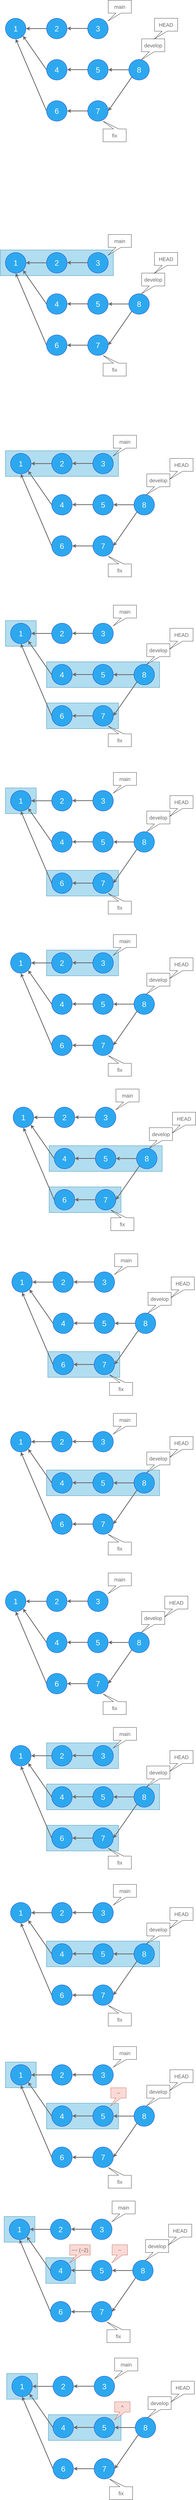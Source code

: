 <mxfile version="14.1.8" type="device"><diagram id="pX3CgGQeDWvvix6zo6SK" name="ページ1"><mxGraphModel dx="1024" dy="632" grid="1" gridSize="10" guides="1" tooltips="1" connect="1" arrows="1" fold="1" page="1" pageScale="1" pageWidth="1169" pageHeight="827" math="0" shadow="0"><root><mxCell id="0"/><mxCell id="1" parent="0"/><mxCell id="zTZD3ym_0QssqVUsknDH-299" value="" style="rounded=0;whiteSpace=wrap;html=1;fillColor=#b1ddf0;strokeColor=#10739e;" parent="1" vertex="1"><mxGeometry x="40" y="8020" width="120" height="100" as="geometry"/></mxCell><mxCell id="zTZD3ym_0QssqVUsknDH-254" value="" style="rounded=0;whiteSpace=wrap;html=1;fillColor=#b1ddf0;strokeColor=#10739e;" parent="1" vertex="1"><mxGeometry x="200" y="7100" width="280" height="100" as="geometry"/></mxCell><mxCell id="zTZD3ym_0QssqVUsknDH-253" value="" style="rounded=0;whiteSpace=wrap;html=1;fillColor=#b1ddf0;strokeColor=#10739e;" parent="1" vertex="1"><mxGeometry x="200" y="6780" width="280" height="100" as="geometry"/></mxCell><mxCell id="zTZD3ym_0QssqVUsknDH-252" value="" style="rounded=0;whiteSpace=wrap;html=1;fillColor=#b1ddf0;strokeColor=#10739e;" parent="1" vertex="1"><mxGeometry x="200" y="6940" width="440" height="100" as="geometry"/></mxCell><mxCell id="zTZD3ym_0QssqVUsknDH-209" value="" style="rounded=0;whiteSpace=wrap;html=1;fillColor=#b1ddf0;strokeColor=#10739e;" parent="1" vertex="1"><mxGeometry x="200" y="5720" width="440" height="100" as="geometry"/></mxCell><mxCell id="zTZD3ym_0QssqVUsknDH-164" value="" style="rounded=0;whiteSpace=wrap;html=1;fillColor=#b1ddf0;strokeColor=#10739e;" parent="1" vertex="1"><mxGeometry x="210" y="4460" width="440" height="100" as="geometry"/></mxCell><mxCell id="zTZD3ym_0QssqVUsknDH-97" value="" style="rounded=0;whiteSpace=wrap;html=1;fillColor=#b1ddf0;strokeColor=#10739e;" parent="1" vertex="1"><mxGeometry x="200" y="2740" width="280" height="100" as="geometry"/></mxCell><mxCell id="zTZD3ym_0QssqVUsknDH-96" value="" style="rounded=0;whiteSpace=wrap;html=1;fillColor=#b1ddf0;strokeColor=#10739e;" parent="1" vertex="1"><mxGeometry x="200" y="2580" width="440" height="100" as="geometry"/></mxCell><mxCell id="zTZD3ym_0QssqVUsknDH-51" value="" style="rounded=0;whiteSpace=wrap;html=1;fillColor=#b1ddf0;strokeColor=#10739e;" parent="1" vertex="1"><mxGeometry x="20" y="980" width="440" height="100" as="geometry"/></mxCell><mxCell id="zTZD3ym_0QssqVUsknDH-1" value="&lt;font style=&quot;font-size: 30px&quot;&gt;1&lt;/font&gt;" style="ellipse;whiteSpace=wrap;html=1;strokeColor=#001DBC;fontColor=#ffffff;fillColor=#2DA8EF;" parent="1" vertex="1"><mxGeometry x="40" y="80" width="80" height="80" as="geometry"/></mxCell><mxCell id="zTZD3ym_0QssqVUsknDH-9" value="&lt;font style=&quot;font-size: 30px&quot;&gt;2&lt;/font&gt;" style="ellipse;whiteSpace=wrap;html=1;strokeColor=#001DBC;fontColor=#ffffff;fillColor=#2DA8EF;" parent="1" vertex="1"><mxGeometry x="200" y="80" width="80" height="80" as="geometry"/></mxCell><mxCell id="zTZD3ym_0QssqVUsknDH-10" value="&lt;font style=&quot;font-size: 30px&quot;&gt;3&lt;/font&gt;" style="ellipse;whiteSpace=wrap;html=1;strokeColor=#001DBC;fontColor=#ffffff;fillColor=#2DA8EF;" parent="1" vertex="1"><mxGeometry x="360" y="80" width="80" height="80" as="geometry"/></mxCell><mxCell id="zTZD3ym_0QssqVUsknDH-11" value="&lt;font style=&quot;font-size: 30px&quot;&gt;4&lt;/font&gt;" style="ellipse;whiteSpace=wrap;html=1;strokeColor=#001DBC;fontColor=#ffffff;fillColor=#2DA8EF;" parent="1" vertex="1"><mxGeometry x="200" y="240" width="80" height="80" as="geometry"/></mxCell><mxCell id="zTZD3ym_0QssqVUsknDH-12" value="&lt;font style=&quot;font-size: 30px&quot;&gt;5&lt;/font&gt;" style="ellipse;whiteSpace=wrap;html=1;strokeColor=#001DBC;fontColor=#ffffff;fillColor=#2DA8EF;" parent="1" vertex="1"><mxGeometry x="360" y="240" width="80" height="80" as="geometry"/></mxCell><mxCell id="zTZD3ym_0QssqVUsknDH-13" value="&lt;font style=&quot;font-size: 30px&quot;&gt;6&lt;/font&gt;" style="ellipse;whiteSpace=wrap;html=1;strokeColor=#001DBC;fontColor=#ffffff;fillColor=#2DA8EF;" parent="1" vertex="1"><mxGeometry x="200" y="400" width="80" height="80" as="geometry"/></mxCell><mxCell id="zTZD3ym_0QssqVUsknDH-14" value="&lt;font style=&quot;font-size: 30px&quot;&gt;7&lt;/font&gt;" style="ellipse;whiteSpace=wrap;html=1;strokeColor=#001DBC;fontColor=#ffffff;fillColor=#2DA8EF;" parent="1" vertex="1"><mxGeometry x="360" y="400" width="80" height="80" as="geometry"/></mxCell><mxCell id="zTZD3ym_0QssqVUsknDH-15" value="&lt;font style=&quot;font-size: 30px&quot;&gt;8&lt;/font&gt;" style="ellipse;whiteSpace=wrap;html=1;strokeColor=#001DBC;fontColor=#ffffff;fillColor=#2DA8EF;" parent="1" vertex="1"><mxGeometry x="520" y="240" width="80" height="80" as="geometry"/></mxCell><mxCell id="zTZD3ym_0QssqVUsknDH-16" value="" style="endArrow=classic;html=1;exitX=0;exitY=0.5;exitDx=0;exitDy=0;strokeWidth=3;strokeColor=#666666;" parent="1" source="zTZD3ym_0QssqVUsknDH-9" target="zTZD3ym_0QssqVUsknDH-1" edge="1"><mxGeometry width="50" height="50" relative="1" as="geometry"><mxPoint x="700" y="370" as="sourcePoint"/><mxPoint x="750" y="320" as="targetPoint"/></mxGeometry></mxCell><mxCell id="zTZD3ym_0QssqVUsknDH-17" value="" style="endArrow=classic;html=1;exitX=0;exitY=0.5;exitDx=0;exitDy=0;strokeWidth=3;strokeColor=#666666;" parent="1" edge="1"><mxGeometry width="50" height="50" relative="1" as="geometry"><mxPoint x="360" y="119.5" as="sourcePoint"/><mxPoint x="280" y="119.5" as="targetPoint"/></mxGeometry></mxCell><mxCell id="zTZD3ym_0QssqVUsknDH-18" value="" style="endArrow=classic;html=1;exitX=0;exitY=0.5;exitDx=0;exitDy=0;strokeWidth=3;strokeColor=#666666;entryX=0.5;entryY=1;entryDx=0;entryDy=0;" parent="1" source="zTZD3ym_0QssqVUsknDH-13" target="zTZD3ym_0QssqVUsknDH-1" edge="1"><mxGeometry width="50" height="50" relative="1" as="geometry"><mxPoint x="200" y="210" as="sourcePoint"/><mxPoint x="120" y="210" as="targetPoint"/></mxGeometry></mxCell><mxCell id="zTZD3ym_0QssqVUsknDH-19" value="" style="endArrow=classic;html=1;exitX=0;exitY=0.5;exitDx=0;exitDy=0;strokeWidth=3;strokeColor=#666666;entryX=1;entryY=1;entryDx=0;entryDy=0;" parent="1" source="zTZD3ym_0QssqVUsknDH-11" target="zTZD3ym_0QssqVUsknDH-1" edge="1"><mxGeometry width="50" height="50" relative="1" as="geometry"><mxPoint x="210" y="290" as="sourcePoint"/><mxPoint x="118.284" y="158.284" as="targetPoint"/></mxGeometry></mxCell><mxCell id="zTZD3ym_0QssqVUsknDH-20" value="" style="endArrow=classic;html=1;strokeWidth=3;strokeColor=#666666;entryX=1;entryY=0.5;entryDx=0;entryDy=0;exitX=0;exitY=0.5;exitDx=0;exitDy=0;" parent="1" source="zTZD3ym_0QssqVUsknDH-15" target="zTZD3ym_0QssqVUsknDH-12" edge="1"><mxGeometry width="50" height="50" relative="1" as="geometry"><mxPoint x="210" y="300" as="sourcePoint"/><mxPoint x="118.284" y="158.284" as="targetPoint"/></mxGeometry></mxCell><mxCell id="zTZD3ym_0QssqVUsknDH-21" value="" style="endArrow=classic;html=1;strokeWidth=3;strokeColor=#666666;entryX=1;entryY=0.5;entryDx=0;entryDy=0;exitX=0;exitY=0.5;exitDx=0;exitDy=0;" parent="1" edge="1"><mxGeometry width="50" height="50" relative="1" as="geometry"><mxPoint x="360" y="279.5" as="sourcePoint"/><mxPoint x="280" y="279.5" as="targetPoint"/></mxGeometry></mxCell><mxCell id="zTZD3ym_0QssqVUsknDH-22" value="" style="endArrow=classic;html=1;strokeWidth=3;strokeColor=#666666;entryX=1;entryY=0.5;entryDx=0;entryDy=0;exitX=0;exitY=0.5;exitDx=0;exitDy=0;" parent="1" edge="1"><mxGeometry width="50" height="50" relative="1" as="geometry"><mxPoint x="360" y="440" as="sourcePoint"/><mxPoint x="280" y="440" as="targetPoint"/></mxGeometry></mxCell><mxCell id="zTZD3ym_0QssqVUsknDH-23" value="" style="endArrow=classic;html=1;strokeWidth=3;strokeColor=#666666;entryX=1;entryY=0.5;entryDx=0;entryDy=0;exitX=0;exitY=1;exitDx=0;exitDy=0;" parent="1" source="zTZD3ym_0QssqVUsknDH-15" target="zTZD3ym_0QssqVUsknDH-14" edge="1"><mxGeometry width="50" height="50" relative="1" as="geometry"><mxPoint x="370" y="450" as="sourcePoint"/><mxPoint x="290" y="450" as="targetPoint"/></mxGeometry></mxCell><mxCell id="zTZD3ym_0QssqVUsknDH-24" value="&lt;font style=&quot;font-size: 20px&quot; color=&quot;#666666&quot;&gt;main&lt;/font&gt;" style="shape=callout;whiteSpace=wrap;html=1;perimeter=calloutPerimeter;position2=0;fillColor=#FFFFFF;size=30;position=0.33;" parent="1" vertex="1"><mxGeometry x="440" y="10" width="90" height="80" as="geometry"/></mxCell><mxCell id="zTZD3ym_0QssqVUsknDH-27" value="&lt;font style=&quot;font-size: 20px&quot; color=&quot;#666666&quot;&gt;develop&lt;/font&gt;" style="shape=callout;whiteSpace=wrap;html=1;perimeter=calloutPerimeter;position2=0;fillColor=#FFFFFF;size=30;position=0.33;" parent="1" vertex="1"><mxGeometry x="570" y="160" width="90" height="80" as="geometry"/></mxCell><mxCell id="zTZD3ym_0QssqVUsknDH-28" value="&lt;font style=&quot;font-size: 20px&quot; color=&quot;#666666&quot;&gt;HEAD&lt;/font&gt;" style="shape=callout;whiteSpace=wrap;html=1;perimeter=calloutPerimeter;position2=0;fillColor=#FFFFFF;size=30;position=0.33;" parent="1" vertex="1"><mxGeometry x="620" y="80" width="90" height="80" as="geometry"/></mxCell><mxCell id="zTZD3ym_0QssqVUsknDH-29" value="&lt;font style=&quot;font-size: 20px&quot; color=&quot;#666666&quot;&gt;fix&lt;/font&gt;" style="shape=callout;whiteSpace=wrap;html=1;perimeter=calloutPerimeter;position2=1;fillColor=#FFFFFF;size=30;position=0.33;direction=west;" parent="1" vertex="1"><mxGeometry x="420" y="480" width="90" height="80" as="geometry"/></mxCell><mxCell id="zTZD3ym_0QssqVUsknDH-30" value="&lt;font style=&quot;font-size: 30px&quot;&gt;1&lt;/font&gt;" style="ellipse;whiteSpace=wrap;html=1;strokeColor=#001DBC;fontColor=#ffffff;fillColor=#2DA8EF;" parent="1" vertex="1"><mxGeometry x="40" y="990" width="80" height="80" as="geometry"/></mxCell><mxCell id="zTZD3ym_0QssqVUsknDH-31" value="&lt;font style=&quot;font-size: 30px&quot;&gt;2&lt;/font&gt;" style="ellipse;whiteSpace=wrap;html=1;strokeColor=#001DBC;fontColor=#ffffff;fillColor=#2DA8EF;" parent="1" vertex="1"><mxGeometry x="200" y="990" width="80" height="80" as="geometry"/></mxCell><mxCell id="zTZD3ym_0QssqVUsknDH-32" value="&lt;font style=&quot;font-size: 30px&quot;&gt;3&lt;/font&gt;" style="ellipse;whiteSpace=wrap;html=1;strokeColor=#001DBC;fontColor=#ffffff;fillColor=#2DA8EF;" parent="1" vertex="1"><mxGeometry x="360" y="990" width="80" height="80" as="geometry"/></mxCell><mxCell id="zTZD3ym_0QssqVUsknDH-33" value="&lt;font style=&quot;font-size: 30px&quot;&gt;4&lt;/font&gt;" style="ellipse;whiteSpace=wrap;html=1;strokeColor=#001DBC;fontColor=#ffffff;fillColor=#2DA8EF;" parent="1" vertex="1"><mxGeometry x="200" y="1150" width="80" height="80" as="geometry"/></mxCell><mxCell id="zTZD3ym_0QssqVUsknDH-34" value="&lt;font style=&quot;font-size: 30px&quot;&gt;5&lt;/font&gt;" style="ellipse;whiteSpace=wrap;html=1;strokeColor=#001DBC;fontColor=#ffffff;fillColor=#2DA8EF;" parent="1" vertex="1"><mxGeometry x="360" y="1150" width="80" height="80" as="geometry"/></mxCell><mxCell id="zTZD3ym_0QssqVUsknDH-35" value="&lt;font style=&quot;font-size: 30px&quot;&gt;6&lt;/font&gt;" style="ellipse;whiteSpace=wrap;html=1;strokeColor=#001DBC;fontColor=#ffffff;fillColor=#2DA8EF;" parent="1" vertex="1"><mxGeometry x="200" y="1310" width="80" height="80" as="geometry"/></mxCell><mxCell id="zTZD3ym_0QssqVUsknDH-36" value="&lt;font style=&quot;font-size: 30px&quot;&gt;7&lt;/font&gt;" style="ellipse;whiteSpace=wrap;html=1;strokeColor=#001DBC;fontColor=#ffffff;fillColor=#2DA8EF;" parent="1" vertex="1"><mxGeometry x="360" y="1310" width="80" height="80" as="geometry"/></mxCell><mxCell id="zTZD3ym_0QssqVUsknDH-37" value="&lt;font style=&quot;font-size: 30px&quot;&gt;8&lt;/font&gt;" style="ellipse;whiteSpace=wrap;html=1;strokeColor=#001DBC;fontColor=#ffffff;fillColor=#2DA8EF;" parent="1" vertex="1"><mxGeometry x="520" y="1150" width="80" height="80" as="geometry"/></mxCell><mxCell id="zTZD3ym_0QssqVUsknDH-38" value="" style="endArrow=classic;html=1;exitX=0;exitY=0.5;exitDx=0;exitDy=0;strokeWidth=3;strokeColor=#666666;" parent="1" source="zTZD3ym_0QssqVUsknDH-31" target="zTZD3ym_0QssqVUsknDH-30" edge="1"><mxGeometry width="50" height="50" relative="1" as="geometry"><mxPoint x="700" y="1280" as="sourcePoint"/><mxPoint x="750" y="1230" as="targetPoint"/></mxGeometry></mxCell><mxCell id="zTZD3ym_0QssqVUsknDH-40" value="" style="endArrow=classic;html=1;exitX=0;exitY=0.5;exitDx=0;exitDy=0;strokeWidth=3;strokeColor=#666666;entryX=0.5;entryY=1;entryDx=0;entryDy=0;" parent="1" source="zTZD3ym_0QssqVUsknDH-35" target="zTZD3ym_0QssqVUsknDH-30" edge="1"><mxGeometry width="50" height="50" relative="1" as="geometry"><mxPoint x="200" y="1120" as="sourcePoint"/><mxPoint x="120" y="1120" as="targetPoint"/></mxGeometry></mxCell><mxCell id="zTZD3ym_0QssqVUsknDH-41" value="" style="endArrow=classic;html=1;exitX=0;exitY=0.5;exitDx=0;exitDy=0;strokeWidth=3;strokeColor=#666666;entryX=1;entryY=1;entryDx=0;entryDy=0;" parent="1" source="zTZD3ym_0QssqVUsknDH-33" target="zTZD3ym_0QssqVUsknDH-30" edge="1"><mxGeometry width="50" height="50" relative="1" as="geometry"><mxPoint x="210" y="1200" as="sourcePoint"/><mxPoint x="118.284" y="1068.284" as="targetPoint"/></mxGeometry></mxCell><mxCell id="zTZD3ym_0QssqVUsknDH-42" value="" style="endArrow=classic;html=1;strokeWidth=3;strokeColor=#666666;entryX=1;entryY=0.5;entryDx=0;entryDy=0;exitX=0;exitY=0.5;exitDx=0;exitDy=0;" parent="1" source="zTZD3ym_0QssqVUsknDH-37" target="zTZD3ym_0QssqVUsknDH-34" edge="1"><mxGeometry width="50" height="50" relative="1" as="geometry"><mxPoint x="210" y="1210" as="sourcePoint"/><mxPoint x="118.284" y="1068.284" as="targetPoint"/></mxGeometry></mxCell><mxCell id="zTZD3ym_0QssqVUsknDH-43" value="" style="endArrow=classic;html=1;strokeWidth=3;strokeColor=#666666;entryX=1;entryY=0.5;entryDx=0;entryDy=0;exitX=0;exitY=0.5;exitDx=0;exitDy=0;" parent="1" edge="1"><mxGeometry width="50" height="50" relative="1" as="geometry"><mxPoint x="360" y="1189.5" as="sourcePoint"/><mxPoint x="280" y="1189.5" as="targetPoint"/></mxGeometry></mxCell><mxCell id="zTZD3ym_0QssqVUsknDH-44" value="" style="endArrow=classic;html=1;strokeWidth=3;strokeColor=#666666;entryX=1;entryY=0.5;entryDx=0;entryDy=0;exitX=0;exitY=0.5;exitDx=0;exitDy=0;" parent="1" edge="1"><mxGeometry width="50" height="50" relative="1" as="geometry"><mxPoint x="360" y="1350" as="sourcePoint"/><mxPoint x="280" y="1350" as="targetPoint"/></mxGeometry></mxCell><mxCell id="zTZD3ym_0QssqVUsknDH-45" value="" style="endArrow=classic;html=1;strokeWidth=3;strokeColor=#666666;entryX=1;entryY=0.5;entryDx=0;entryDy=0;exitX=0;exitY=1;exitDx=0;exitDy=0;" parent="1" source="zTZD3ym_0QssqVUsknDH-37" target="zTZD3ym_0QssqVUsknDH-36" edge="1"><mxGeometry width="50" height="50" relative="1" as="geometry"><mxPoint x="370" y="1360" as="sourcePoint"/><mxPoint x="290" y="1360" as="targetPoint"/></mxGeometry></mxCell><mxCell id="zTZD3ym_0QssqVUsknDH-46" value="&lt;font style=&quot;font-size: 20px&quot; color=&quot;#666666&quot;&gt;main&lt;/font&gt;" style="shape=callout;whiteSpace=wrap;html=1;perimeter=calloutPerimeter;position2=0;fillColor=#FFFFFF;size=30;position=0.33;" parent="1" vertex="1"><mxGeometry x="440" y="920" width="90" height="80" as="geometry"/></mxCell><mxCell id="zTZD3ym_0QssqVUsknDH-47" value="&lt;font style=&quot;font-size: 20px&quot; color=&quot;#666666&quot;&gt;develop&lt;/font&gt;" style="shape=callout;whiteSpace=wrap;html=1;perimeter=calloutPerimeter;position2=0;fillColor=#FFFFFF;size=30;position=0.33;" parent="1" vertex="1"><mxGeometry x="570" y="1070" width="90" height="80" as="geometry"/></mxCell><mxCell id="zTZD3ym_0QssqVUsknDH-49" value="&lt;font style=&quot;font-size: 20px&quot; color=&quot;#666666&quot;&gt;fix&lt;/font&gt;" style="shape=callout;whiteSpace=wrap;html=1;perimeter=calloutPerimeter;position2=1;fillColor=#FFFFFF;size=30;position=0.33;direction=west;" parent="1" vertex="1"><mxGeometry x="420" y="1390" width="90" height="80" as="geometry"/></mxCell><mxCell id="zTZD3ym_0QssqVUsknDH-53" value="" style="endArrow=classic;html=1;exitX=0;exitY=0.5;exitDx=0;exitDy=0;strokeWidth=3;strokeColor=#666666;" parent="1" edge="1"><mxGeometry width="50" height="50" relative="1" as="geometry"><mxPoint x="360" y="1029.5" as="sourcePoint"/><mxPoint x="280" y="1029.5" as="targetPoint"/></mxGeometry></mxCell><mxCell id="zTZD3ym_0QssqVUsknDH-54" value="" style="rounded=0;whiteSpace=wrap;html=1;fillColor=#b1ddf0;strokeColor=#10739e;" parent="1" vertex="1"><mxGeometry x="40" y="1760" width="440" height="100" as="geometry"/></mxCell><mxCell id="zTZD3ym_0QssqVUsknDH-55" value="&lt;font style=&quot;font-size: 30px&quot;&gt;1&lt;/font&gt;" style="ellipse;whiteSpace=wrap;html=1;strokeColor=#001DBC;fontColor=#ffffff;fillColor=#2DA8EF;" parent="1" vertex="1"><mxGeometry x="60" y="1770" width="80" height="80" as="geometry"/></mxCell><mxCell id="zTZD3ym_0QssqVUsknDH-56" value="&lt;font style=&quot;font-size: 30px&quot;&gt;2&lt;/font&gt;" style="ellipse;whiteSpace=wrap;html=1;strokeColor=#001DBC;fontColor=#ffffff;fillColor=#2DA8EF;" parent="1" vertex="1"><mxGeometry x="220" y="1770" width="80" height="80" as="geometry"/></mxCell><mxCell id="zTZD3ym_0QssqVUsknDH-57" value="&lt;font style=&quot;font-size: 30px&quot;&gt;3&lt;/font&gt;" style="ellipse;whiteSpace=wrap;html=1;strokeColor=#001DBC;fontColor=#ffffff;fillColor=#2DA8EF;" parent="1" vertex="1"><mxGeometry x="380" y="1770" width="80" height="80" as="geometry"/></mxCell><mxCell id="zTZD3ym_0QssqVUsknDH-58" value="&lt;font style=&quot;font-size: 30px&quot;&gt;4&lt;/font&gt;" style="ellipse;whiteSpace=wrap;html=1;strokeColor=#001DBC;fontColor=#ffffff;fillColor=#2DA8EF;" parent="1" vertex="1"><mxGeometry x="220" y="1930" width="80" height="80" as="geometry"/></mxCell><mxCell id="zTZD3ym_0QssqVUsknDH-59" value="&lt;font style=&quot;font-size: 30px&quot;&gt;5&lt;/font&gt;" style="ellipse;whiteSpace=wrap;html=1;strokeColor=#001DBC;fontColor=#ffffff;fillColor=#2DA8EF;" parent="1" vertex="1"><mxGeometry x="380" y="1930" width="80" height="80" as="geometry"/></mxCell><mxCell id="zTZD3ym_0QssqVUsknDH-60" value="&lt;font style=&quot;font-size: 30px&quot;&gt;6&lt;/font&gt;" style="ellipse;whiteSpace=wrap;html=1;strokeColor=#001DBC;fontColor=#ffffff;fillColor=#2DA8EF;" parent="1" vertex="1"><mxGeometry x="220" y="2090" width="80" height="80" as="geometry"/></mxCell><mxCell id="zTZD3ym_0QssqVUsknDH-61" value="&lt;font style=&quot;font-size: 30px&quot;&gt;7&lt;/font&gt;" style="ellipse;whiteSpace=wrap;html=1;strokeColor=#001DBC;fontColor=#ffffff;fillColor=#2DA8EF;" parent="1" vertex="1"><mxGeometry x="380" y="2090" width="80" height="80" as="geometry"/></mxCell><mxCell id="zTZD3ym_0QssqVUsknDH-62" value="&lt;font style=&quot;font-size: 30px&quot;&gt;8&lt;/font&gt;" style="ellipse;whiteSpace=wrap;html=1;strokeColor=#001DBC;fontColor=#ffffff;fillColor=#2DA8EF;" parent="1" vertex="1"><mxGeometry x="540" y="1930" width="80" height="80" as="geometry"/></mxCell><mxCell id="zTZD3ym_0QssqVUsknDH-63" value="" style="endArrow=classic;html=1;exitX=0;exitY=0.5;exitDx=0;exitDy=0;strokeWidth=3;strokeColor=#666666;" parent="1" source="zTZD3ym_0QssqVUsknDH-56" target="zTZD3ym_0QssqVUsknDH-55" edge="1"><mxGeometry width="50" height="50" relative="1" as="geometry"><mxPoint x="720" y="2060" as="sourcePoint"/><mxPoint x="770" y="2010" as="targetPoint"/></mxGeometry></mxCell><mxCell id="zTZD3ym_0QssqVUsknDH-64" value="" style="endArrow=classic;html=1;exitX=0;exitY=0.5;exitDx=0;exitDy=0;strokeWidth=3;strokeColor=#666666;entryX=0.5;entryY=1;entryDx=0;entryDy=0;" parent="1" source="zTZD3ym_0QssqVUsknDH-60" target="zTZD3ym_0QssqVUsknDH-55" edge="1"><mxGeometry width="50" height="50" relative="1" as="geometry"><mxPoint x="220" y="1900" as="sourcePoint"/><mxPoint x="140" y="1900" as="targetPoint"/></mxGeometry></mxCell><mxCell id="zTZD3ym_0QssqVUsknDH-65" value="" style="endArrow=classic;html=1;exitX=0;exitY=0.5;exitDx=0;exitDy=0;strokeWidth=3;strokeColor=#666666;entryX=1;entryY=1;entryDx=0;entryDy=0;" parent="1" source="zTZD3ym_0QssqVUsknDH-58" target="zTZD3ym_0QssqVUsknDH-55" edge="1"><mxGeometry width="50" height="50" relative="1" as="geometry"><mxPoint x="230" y="1980" as="sourcePoint"/><mxPoint x="138.284" y="1848.284" as="targetPoint"/></mxGeometry></mxCell><mxCell id="zTZD3ym_0QssqVUsknDH-66" value="" style="endArrow=classic;html=1;strokeWidth=3;strokeColor=#666666;entryX=1;entryY=0.5;entryDx=0;entryDy=0;exitX=0;exitY=0.5;exitDx=0;exitDy=0;" parent="1" source="zTZD3ym_0QssqVUsknDH-62" target="zTZD3ym_0QssqVUsknDH-59" edge="1"><mxGeometry width="50" height="50" relative="1" as="geometry"><mxPoint x="230" y="1990" as="sourcePoint"/><mxPoint x="138.284" y="1848.284" as="targetPoint"/></mxGeometry></mxCell><mxCell id="zTZD3ym_0QssqVUsknDH-67" value="" style="endArrow=classic;html=1;strokeWidth=3;strokeColor=#666666;entryX=1;entryY=0.5;entryDx=0;entryDy=0;exitX=0;exitY=0.5;exitDx=0;exitDy=0;" parent="1" edge="1"><mxGeometry width="50" height="50" relative="1" as="geometry"><mxPoint x="380" y="1969.5" as="sourcePoint"/><mxPoint x="300" y="1969.5" as="targetPoint"/></mxGeometry></mxCell><mxCell id="zTZD3ym_0QssqVUsknDH-68" value="" style="endArrow=classic;html=1;strokeWidth=3;strokeColor=#666666;entryX=1;entryY=0.5;entryDx=0;entryDy=0;exitX=0;exitY=0.5;exitDx=0;exitDy=0;" parent="1" edge="1"><mxGeometry width="50" height="50" relative="1" as="geometry"><mxPoint x="380" y="2130" as="sourcePoint"/><mxPoint x="300" y="2130" as="targetPoint"/></mxGeometry></mxCell><mxCell id="zTZD3ym_0QssqVUsknDH-69" value="" style="endArrow=classic;html=1;strokeWidth=3;strokeColor=#666666;entryX=1;entryY=0.5;entryDx=0;entryDy=0;exitX=0;exitY=1;exitDx=0;exitDy=0;" parent="1" source="zTZD3ym_0QssqVUsknDH-62" target="zTZD3ym_0QssqVUsknDH-61" edge="1"><mxGeometry width="50" height="50" relative="1" as="geometry"><mxPoint x="390" y="2140" as="sourcePoint"/><mxPoint x="310" y="2140" as="targetPoint"/></mxGeometry></mxCell><mxCell id="zTZD3ym_0QssqVUsknDH-70" value="&lt;font style=&quot;font-size: 20px&quot; color=&quot;#666666&quot;&gt;main&lt;/font&gt;" style="shape=callout;whiteSpace=wrap;html=1;perimeter=calloutPerimeter;position2=0;fillColor=#FFFFFF;size=30;position=0.33;" parent="1" vertex="1"><mxGeometry x="460" y="1700" width="90" height="80" as="geometry"/></mxCell><mxCell id="zTZD3ym_0QssqVUsknDH-71" value="&lt;font style=&quot;font-size: 20px&quot; color=&quot;#666666&quot;&gt;develop&lt;/font&gt;" style="shape=callout;whiteSpace=wrap;html=1;perimeter=calloutPerimeter;position2=0;fillColor=#FFFFFF;size=30;position=0.33;" parent="1" vertex="1"><mxGeometry x="590" y="1850" width="90" height="80" as="geometry"/></mxCell><mxCell id="zTZD3ym_0QssqVUsknDH-72" value="&lt;font style=&quot;font-size: 20px&quot; color=&quot;#666666&quot;&gt;fix&lt;/font&gt;" style="shape=callout;whiteSpace=wrap;html=1;perimeter=calloutPerimeter;position2=1;fillColor=#FFFFFF;size=30;position=0.33;direction=west;" parent="1" vertex="1"><mxGeometry x="440" y="2170" width="90" height="80" as="geometry"/></mxCell><mxCell id="zTZD3ym_0QssqVUsknDH-73" value="" style="endArrow=classic;html=1;exitX=0;exitY=0.5;exitDx=0;exitDy=0;strokeWidth=3;strokeColor=#666666;" parent="1" edge="1"><mxGeometry width="50" height="50" relative="1" as="geometry"><mxPoint x="380" y="1809.5" as="sourcePoint"/><mxPoint x="300" y="1809.5" as="targetPoint"/></mxGeometry></mxCell><mxCell id="zTZD3ym_0QssqVUsknDH-74" value="&lt;font style=&quot;font-size: 20px&quot; color=&quot;#666666&quot;&gt;HEAD&lt;/font&gt;" style="shape=callout;whiteSpace=wrap;html=1;perimeter=calloutPerimeter;position2=0;fillColor=#FFFFFF;size=30;position=0.33;" parent="1" vertex="1"><mxGeometry x="680" y="1790" width="90" height="80" as="geometry"/></mxCell><mxCell id="zTZD3ym_0QssqVUsknDH-75" value="" style="rounded=0;whiteSpace=wrap;html=1;fillColor=#b1ddf0;strokeColor=#10739e;" parent="1" vertex="1"><mxGeometry x="40" y="2420" width="120" height="100" as="geometry"/></mxCell><mxCell id="zTZD3ym_0QssqVUsknDH-76" value="&lt;font style=&quot;font-size: 30px&quot;&gt;1&lt;/font&gt;" style="ellipse;whiteSpace=wrap;html=1;strokeColor=#001DBC;fontColor=#ffffff;fillColor=#2DA8EF;" parent="1" vertex="1"><mxGeometry x="60" y="2430" width="80" height="80" as="geometry"/></mxCell><mxCell id="zTZD3ym_0QssqVUsknDH-77" value="&lt;font style=&quot;font-size: 30px&quot;&gt;2&lt;/font&gt;" style="ellipse;whiteSpace=wrap;html=1;strokeColor=#001DBC;fontColor=#ffffff;fillColor=#2DA8EF;" parent="1" vertex="1"><mxGeometry x="220" y="2430" width="80" height="80" as="geometry"/></mxCell><mxCell id="zTZD3ym_0QssqVUsknDH-78" value="&lt;font style=&quot;font-size: 30px&quot;&gt;3&lt;/font&gt;" style="ellipse;whiteSpace=wrap;html=1;strokeColor=#001DBC;fontColor=#ffffff;fillColor=#2DA8EF;" parent="1" vertex="1"><mxGeometry x="380" y="2430" width="80" height="80" as="geometry"/></mxCell><mxCell id="zTZD3ym_0QssqVUsknDH-79" value="&lt;font style=&quot;font-size: 30px&quot;&gt;4&lt;/font&gt;" style="ellipse;whiteSpace=wrap;html=1;strokeColor=#001DBC;fontColor=#ffffff;fillColor=#2DA8EF;" parent="1" vertex="1"><mxGeometry x="220" y="2590" width="80" height="80" as="geometry"/></mxCell><mxCell id="zTZD3ym_0QssqVUsknDH-80" value="&lt;font style=&quot;font-size: 30px&quot;&gt;5&lt;/font&gt;" style="ellipse;whiteSpace=wrap;html=1;strokeColor=#001DBC;fontColor=#ffffff;fillColor=#2DA8EF;" parent="1" vertex="1"><mxGeometry x="380" y="2590" width="80" height="80" as="geometry"/></mxCell><mxCell id="zTZD3ym_0QssqVUsknDH-81" value="&lt;font style=&quot;font-size: 30px&quot;&gt;6&lt;/font&gt;" style="ellipse;whiteSpace=wrap;html=1;strokeColor=#001DBC;fontColor=#ffffff;fillColor=#2DA8EF;" parent="1" vertex="1"><mxGeometry x="220" y="2750" width="80" height="80" as="geometry"/></mxCell><mxCell id="zTZD3ym_0QssqVUsknDH-82" value="&lt;font style=&quot;font-size: 30px&quot;&gt;7&lt;/font&gt;" style="ellipse;whiteSpace=wrap;html=1;strokeColor=#001DBC;fontColor=#ffffff;fillColor=#2DA8EF;" parent="1" vertex="1"><mxGeometry x="380" y="2750" width="80" height="80" as="geometry"/></mxCell><mxCell id="zTZD3ym_0QssqVUsknDH-83" value="&lt;font style=&quot;font-size: 30px&quot;&gt;8&lt;/font&gt;" style="ellipse;whiteSpace=wrap;html=1;strokeColor=#001DBC;fontColor=#ffffff;fillColor=#2DA8EF;" parent="1" vertex="1"><mxGeometry x="540" y="2590" width="80" height="80" as="geometry"/></mxCell><mxCell id="zTZD3ym_0QssqVUsknDH-84" value="" style="endArrow=classic;html=1;exitX=0;exitY=0.5;exitDx=0;exitDy=0;strokeWidth=3;strokeColor=#666666;" parent="1" source="zTZD3ym_0QssqVUsknDH-77" target="zTZD3ym_0QssqVUsknDH-76" edge="1"><mxGeometry width="50" height="50" relative="1" as="geometry"><mxPoint x="720" y="2720" as="sourcePoint"/><mxPoint x="770" y="2670" as="targetPoint"/></mxGeometry></mxCell><mxCell id="zTZD3ym_0QssqVUsknDH-85" value="" style="endArrow=classic;html=1;exitX=0;exitY=0.5;exitDx=0;exitDy=0;strokeWidth=3;strokeColor=#666666;entryX=0.5;entryY=1;entryDx=0;entryDy=0;" parent="1" source="zTZD3ym_0QssqVUsknDH-81" target="zTZD3ym_0QssqVUsknDH-76" edge="1"><mxGeometry width="50" height="50" relative="1" as="geometry"><mxPoint x="220" y="2560" as="sourcePoint"/><mxPoint x="140" y="2560" as="targetPoint"/></mxGeometry></mxCell><mxCell id="zTZD3ym_0QssqVUsknDH-86" value="" style="endArrow=classic;html=1;exitX=0;exitY=0.5;exitDx=0;exitDy=0;strokeWidth=3;strokeColor=#666666;entryX=1;entryY=1;entryDx=0;entryDy=0;" parent="1" source="zTZD3ym_0QssqVUsknDH-79" target="zTZD3ym_0QssqVUsknDH-76" edge="1"><mxGeometry width="50" height="50" relative="1" as="geometry"><mxPoint x="230" y="2640" as="sourcePoint"/><mxPoint x="138.284" y="2508.284" as="targetPoint"/></mxGeometry></mxCell><mxCell id="zTZD3ym_0QssqVUsknDH-87" value="" style="endArrow=classic;html=1;strokeWidth=3;strokeColor=#666666;entryX=1;entryY=0.5;entryDx=0;entryDy=0;exitX=0;exitY=0.5;exitDx=0;exitDy=0;" parent="1" source="zTZD3ym_0QssqVUsknDH-83" target="zTZD3ym_0QssqVUsknDH-80" edge="1"><mxGeometry width="50" height="50" relative="1" as="geometry"><mxPoint x="230" y="2650" as="sourcePoint"/><mxPoint x="138.284" y="2508.284" as="targetPoint"/></mxGeometry></mxCell><mxCell id="zTZD3ym_0QssqVUsknDH-88" value="" style="endArrow=classic;html=1;strokeWidth=3;strokeColor=#666666;entryX=1;entryY=0.5;entryDx=0;entryDy=0;exitX=0;exitY=0.5;exitDx=0;exitDy=0;" parent="1" edge="1"><mxGeometry width="50" height="50" relative="1" as="geometry"><mxPoint x="380" y="2629.5" as="sourcePoint"/><mxPoint x="300" y="2629.5" as="targetPoint"/></mxGeometry></mxCell><mxCell id="zTZD3ym_0QssqVUsknDH-89" value="" style="endArrow=classic;html=1;strokeWidth=3;strokeColor=#666666;entryX=1;entryY=0.5;entryDx=0;entryDy=0;exitX=0;exitY=0.5;exitDx=0;exitDy=0;" parent="1" edge="1"><mxGeometry width="50" height="50" relative="1" as="geometry"><mxPoint x="380" y="2790" as="sourcePoint"/><mxPoint x="300" y="2790" as="targetPoint"/></mxGeometry></mxCell><mxCell id="zTZD3ym_0QssqVUsknDH-90" value="" style="endArrow=classic;html=1;strokeWidth=3;strokeColor=#666666;entryX=1;entryY=0.5;entryDx=0;entryDy=0;exitX=0;exitY=1;exitDx=0;exitDy=0;" parent="1" source="zTZD3ym_0QssqVUsknDH-83" target="zTZD3ym_0QssqVUsknDH-82" edge="1"><mxGeometry width="50" height="50" relative="1" as="geometry"><mxPoint x="390" y="2800" as="sourcePoint"/><mxPoint x="310" y="2800" as="targetPoint"/></mxGeometry></mxCell><mxCell id="zTZD3ym_0QssqVUsknDH-91" value="&lt;font style=&quot;font-size: 20px&quot; color=&quot;#666666&quot;&gt;main&lt;/font&gt;" style="shape=callout;whiteSpace=wrap;html=1;perimeter=calloutPerimeter;position2=0;fillColor=#FFFFFF;size=30;position=0.33;" parent="1" vertex="1"><mxGeometry x="460" y="2360" width="90" height="80" as="geometry"/></mxCell><mxCell id="zTZD3ym_0QssqVUsknDH-92" value="&lt;font style=&quot;font-size: 20px&quot; color=&quot;#666666&quot;&gt;develop&lt;/font&gt;" style="shape=callout;whiteSpace=wrap;html=1;perimeter=calloutPerimeter;position2=0;fillColor=#FFFFFF;size=30;position=0.33;" parent="1" vertex="1"><mxGeometry x="590" y="2510" width="90" height="80" as="geometry"/></mxCell><mxCell id="zTZD3ym_0QssqVUsknDH-93" value="&lt;font style=&quot;font-size: 20px&quot; color=&quot;#666666&quot;&gt;fix&lt;/font&gt;" style="shape=callout;whiteSpace=wrap;html=1;perimeter=calloutPerimeter;position2=1;fillColor=#FFFFFF;size=30;position=0.33;direction=west;" parent="1" vertex="1"><mxGeometry x="440" y="2830" width="90" height="80" as="geometry"/></mxCell><mxCell id="zTZD3ym_0QssqVUsknDH-94" value="" style="endArrow=classic;html=1;exitX=0;exitY=0.5;exitDx=0;exitDy=0;strokeWidth=3;strokeColor=#666666;" parent="1" edge="1"><mxGeometry width="50" height="50" relative="1" as="geometry"><mxPoint x="380" y="2469.5" as="sourcePoint"/><mxPoint x="300" y="2469.5" as="targetPoint"/></mxGeometry></mxCell><mxCell id="zTZD3ym_0QssqVUsknDH-95" value="&lt;font style=&quot;font-size: 20px&quot; color=&quot;#666666&quot;&gt;HEAD&lt;/font&gt;" style="shape=callout;whiteSpace=wrap;html=1;perimeter=calloutPerimeter;position2=0;fillColor=#FFFFFF;size=30;position=0.33;" parent="1" vertex="1"><mxGeometry x="680" y="2450" width="90" height="80" as="geometry"/></mxCell><mxCell id="zTZD3ym_0QssqVUsknDH-98" value="" style="rounded=0;whiteSpace=wrap;html=1;fillColor=#b1ddf0;strokeColor=#10739e;" parent="1" vertex="1"><mxGeometry x="200" y="3390" width="280" height="100" as="geometry"/></mxCell><mxCell id="zTZD3ym_0QssqVUsknDH-100" value="" style="rounded=0;whiteSpace=wrap;html=1;fillColor=#b1ddf0;strokeColor=#10739e;" parent="1" vertex="1"><mxGeometry x="40" y="3070" width="120" height="100" as="geometry"/></mxCell><mxCell id="zTZD3ym_0QssqVUsknDH-101" value="&lt;font style=&quot;font-size: 30px&quot;&gt;1&lt;/font&gt;" style="ellipse;whiteSpace=wrap;html=1;strokeColor=#001DBC;fontColor=#ffffff;fillColor=#2DA8EF;" parent="1" vertex="1"><mxGeometry x="60" y="3080" width="80" height="80" as="geometry"/></mxCell><mxCell id="zTZD3ym_0QssqVUsknDH-102" value="&lt;font style=&quot;font-size: 30px&quot;&gt;2&lt;/font&gt;" style="ellipse;whiteSpace=wrap;html=1;strokeColor=#001DBC;fontColor=#ffffff;fillColor=#2DA8EF;" parent="1" vertex="1"><mxGeometry x="220" y="3080" width="80" height="80" as="geometry"/></mxCell><mxCell id="zTZD3ym_0QssqVUsknDH-103" value="&lt;font style=&quot;font-size: 30px&quot;&gt;3&lt;/font&gt;" style="ellipse;whiteSpace=wrap;html=1;strokeColor=#001DBC;fontColor=#ffffff;fillColor=#2DA8EF;" parent="1" vertex="1"><mxGeometry x="380" y="3080" width="80" height="80" as="geometry"/></mxCell><mxCell id="zTZD3ym_0QssqVUsknDH-104" value="&lt;font style=&quot;font-size: 30px&quot;&gt;4&lt;/font&gt;" style="ellipse;whiteSpace=wrap;html=1;strokeColor=#001DBC;fontColor=#ffffff;fillColor=#2DA8EF;" parent="1" vertex="1"><mxGeometry x="220" y="3240" width="80" height="80" as="geometry"/></mxCell><mxCell id="zTZD3ym_0QssqVUsknDH-105" value="&lt;font style=&quot;font-size: 30px&quot;&gt;5&lt;/font&gt;" style="ellipse;whiteSpace=wrap;html=1;strokeColor=#001DBC;fontColor=#ffffff;fillColor=#2DA8EF;" parent="1" vertex="1"><mxGeometry x="380" y="3240" width="80" height="80" as="geometry"/></mxCell><mxCell id="zTZD3ym_0QssqVUsknDH-106" value="&lt;font style=&quot;font-size: 30px&quot;&gt;6&lt;/font&gt;" style="ellipse;whiteSpace=wrap;html=1;strokeColor=#001DBC;fontColor=#ffffff;fillColor=#2DA8EF;" parent="1" vertex="1"><mxGeometry x="220" y="3400" width="80" height="80" as="geometry"/></mxCell><mxCell id="zTZD3ym_0QssqVUsknDH-107" value="&lt;font style=&quot;font-size: 30px&quot;&gt;7&lt;/font&gt;" style="ellipse;whiteSpace=wrap;html=1;strokeColor=#001DBC;fontColor=#ffffff;fillColor=#2DA8EF;" parent="1" vertex="1"><mxGeometry x="380" y="3400" width="80" height="80" as="geometry"/></mxCell><mxCell id="zTZD3ym_0QssqVUsknDH-108" value="&lt;font style=&quot;font-size: 30px&quot;&gt;8&lt;/font&gt;" style="ellipse;whiteSpace=wrap;html=1;strokeColor=#001DBC;fontColor=#ffffff;fillColor=#2DA8EF;" parent="1" vertex="1"><mxGeometry x="540" y="3240" width="80" height="80" as="geometry"/></mxCell><mxCell id="zTZD3ym_0QssqVUsknDH-109" value="" style="endArrow=classic;html=1;exitX=0;exitY=0.5;exitDx=0;exitDy=0;strokeWidth=3;strokeColor=#666666;" parent="1" source="zTZD3ym_0QssqVUsknDH-102" target="zTZD3ym_0QssqVUsknDH-101" edge="1"><mxGeometry width="50" height="50" relative="1" as="geometry"><mxPoint x="720" y="3370" as="sourcePoint"/><mxPoint x="770" y="3320" as="targetPoint"/></mxGeometry></mxCell><mxCell id="zTZD3ym_0QssqVUsknDH-110" value="" style="endArrow=classic;html=1;exitX=0;exitY=0.5;exitDx=0;exitDy=0;strokeWidth=3;strokeColor=#666666;entryX=0.5;entryY=1;entryDx=0;entryDy=0;" parent="1" source="zTZD3ym_0QssqVUsknDH-106" target="zTZD3ym_0QssqVUsknDH-101" edge="1"><mxGeometry width="50" height="50" relative="1" as="geometry"><mxPoint x="220" y="3210" as="sourcePoint"/><mxPoint x="140" y="3210" as="targetPoint"/></mxGeometry></mxCell><mxCell id="zTZD3ym_0QssqVUsknDH-111" value="" style="endArrow=classic;html=1;exitX=0;exitY=0.5;exitDx=0;exitDy=0;strokeWidth=3;strokeColor=#666666;entryX=1;entryY=1;entryDx=0;entryDy=0;" parent="1" source="zTZD3ym_0QssqVUsknDH-104" target="zTZD3ym_0QssqVUsknDH-101" edge="1"><mxGeometry width="50" height="50" relative="1" as="geometry"><mxPoint x="230" y="3290" as="sourcePoint"/><mxPoint x="138.284" y="3158.284" as="targetPoint"/></mxGeometry></mxCell><mxCell id="zTZD3ym_0QssqVUsknDH-112" value="" style="endArrow=classic;html=1;strokeWidth=3;strokeColor=#666666;entryX=1;entryY=0.5;entryDx=0;entryDy=0;exitX=0;exitY=0.5;exitDx=0;exitDy=0;" parent="1" source="zTZD3ym_0QssqVUsknDH-108" target="zTZD3ym_0QssqVUsknDH-105" edge="1"><mxGeometry width="50" height="50" relative="1" as="geometry"><mxPoint x="230" y="3300" as="sourcePoint"/><mxPoint x="138.284" y="3158.284" as="targetPoint"/></mxGeometry></mxCell><mxCell id="zTZD3ym_0QssqVUsknDH-113" value="" style="endArrow=classic;html=1;strokeWidth=3;strokeColor=#666666;entryX=1;entryY=0.5;entryDx=0;entryDy=0;exitX=0;exitY=0.5;exitDx=0;exitDy=0;" parent="1" edge="1"><mxGeometry width="50" height="50" relative="1" as="geometry"><mxPoint x="380" y="3279.5" as="sourcePoint"/><mxPoint x="300" y="3279.5" as="targetPoint"/></mxGeometry></mxCell><mxCell id="zTZD3ym_0QssqVUsknDH-114" value="" style="endArrow=classic;html=1;strokeWidth=3;strokeColor=#666666;entryX=1;entryY=0.5;entryDx=0;entryDy=0;exitX=0;exitY=0.5;exitDx=0;exitDy=0;" parent="1" edge="1"><mxGeometry width="50" height="50" relative="1" as="geometry"><mxPoint x="380" y="3440" as="sourcePoint"/><mxPoint x="300" y="3440" as="targetPoint"/></mxGeometry></mxCell><mxCell id="zTZD3ym_0QssqVUsknDH-115" value="" style="endArrow=classic;html=1;strokeWidth=3;strokeColor=#666666;entryX=1;entryY=0.5;entryDx=0;entryDy=0;exitX=0;exitY=1;exitDx=0;exitDy=0;" parent="1" source="zTZD3ym_0QssqVUsknDH-108" target="zTZD3ym_0QssqVUsknDH-107" edge="1"><mxGeometry width="50" height="50" relative="1" as="geometry"><mxPoint x="390" y="3450" as="sourcePoint"/><mxPoint x="310" y="3450" as="targetPoint"/></mxGeometry></mxCell><mxCell id="zTZD3ym_0QssqVUsknDH-116" value="&lt;font style=&quot;font-size: 20px&quot; color=&quot;#666666&quot;&gt;main&lt;/font&gt;" style="shape=callout;whiteSpace=wrap;html=1;perimeter=calloutPerimeter;position2=0;fillColor=#FFFFFF;size=30;position=0.33;" parent="1" vertex="1"><mxGeometry x="460" y="3010" width="90" height="80" as="geometry"/></mxCell><mxCell id="zTZD3ym_0QssqVUsknDH-117" value="&lt;font style=&quot;font-size: 20px&quot; color=&quot;#666666&quot;&gt;develop&lt;/font&gt;" style="shape=callout;whiteSpace=wrap;html=1;perimeter=calloutPerimeter;position2=0;fillColor=#FFFFFF;size=30;position=0.33;" parent="1" vertex="1"><mxGeometry x="590" y="3160" width="90" height="80" as="geometry"/></mxCell><mxCell id="zTZD3ym_0QssqVUsknDH-118" value="&lt;font style=&quot;font-size: 20px&quot; color=&quot;#666666&quot;&gt;fix&lt;/font&gt;" style="shape=callout;whiteSpace=wrap;html=1;perimeter=calloutPerimeter;position2=1;fillColor=#FFFFFF;size=30;position=0.33;direction=west;" parent="1" vertex="1"><mxGeometry x="440" y="3480" width="90" height="80" as="geometry"/></mxCell><mxCell id="zTZD3ym_0QssqVUsknDH-119" value="" style="endArrow=classic;html=1;exitX=0;exitY=0.5;exitDx=0;exitDy=0;strokeWidth=3;strokeColor=#666666;" parent="1" edge="1"><mxGeometry width="50" height="50" relative="1" as="geometry"><mxPoint x="380" y="3119.5" as="sourcePoint"/><mxPoint x="300" y="3119.5" as="targetPoint"/></mxGeometry></mxCell><mxCell id="zTZD3ym_0QssqVUsknDH-120" value="&lt;font style=&quot;font-size: 20px&quot; color=&quot;#666666&quot;&gt;HEAD&lt;/font&gt;" style="shape=callout;whiteSpace=wrap;html=1;perimeter=calloutPerimeter;position2=0;fillColor=#FFFFFF;size=30;position=0.33;" parent="1" vertex="1"><mxGeometry x="680" y="3100" width="90" height="80" as="geometry"/></mxCell><mxCell id="zTZD3ym_0QssqVUsknDH-121" value="" style="rounded=0;whiteSpace=wrap;html=1;fillColor=#b1ddf0;strokeColor=#10739e;" parent="1" vertex="1"><mxGeometry x="200" y="3700" width="280" height="100" as="geometry"/></mxCell><mxCell id="zTZD3ym_0QssqVUsknDH-123" value="&lt;font style=&quot;font-size: 30px&quot;&gt;1&lt;/font&gt;" style="ellipse;whiteSpace=wrap;html=1;strokeColor=#001DBC;fontColor=#ffffff;fillColor=#2DA8EF;" parent="1" vertex="1"><mxGeometry x="60" y="3710" width="80" height="80" as="geometry"/></mxCell><mxCell id="zTZD3ym_0QssqVUsknDH-124" value="&lt;font style=&quot;font-size: 30px&quot;&gt;2&lt;/font&gt;" style="ellipse;whiteSpace=wrap;html=1;strokeColor=#001DBC;fontColor=#ffffff;fillColor=#2DA8EF;" parent="1" vertex="1"><mxGeometry x="220" y="3710" width="80" height="80" as="geometry"/></mxCell><mxCell id="zTZD3ym_0QssqVUsknDH-125" value="&lt;font style=&quot;font-size: 30px&quot;&gt;3&lt;/font&gt;" style="ellipse;whiteSpace=wrap;html=1;strokeColor=#001DBC;fontColor=#ffffff;fillColor=#2DA8EF;" parent="1" vertex="1"><mxGeometry x="380" y="3710" width="80" height="80" as="geometry"/></mxCell><mxCell id="zTZD3ym_0QssqVUsknDH-126" value="&lt;font style=&quot;font-size: 30px&quot;&gt;4&lt;/font&gt;" style="ellipse;whiteSpace=wrap;html=1;strokeColor=#001DBC;fontColor=#ffffff;fillColor=#2DA8EF;" parent="1" vertex="1"><mxGeometry x="220" y="3870" width="80" height="80" as="geometry"/></mxCell><mxCell id="zTZD3ym_0QssqVUsknDH-127" value="&lt;font style=&quot;font-size: 30px&quot;&gt;5&lt;/font&gt;" style="ellipse;whiteSpace=wrap;html=1;strokeColor=#001DBC;fontColor=#ffffff;fillColor=#2DA8EF;" parent="1" vertex="1"><mxGeometry x="380" y="3870" width="80" height="80" as="geometry"/></mxCell><mxCell id="zTZD3ym_0QssqVUsknDH-128" value="&lt;font style=&quot;font-size: 30px&quot;&gt;6&lt;/font&gt;" style="ellipse;whiteSpace=wrap;html=1;strokeColor=#001DBC;fontColor=#ffffff;fillColor=#2DA8EF;" parent="1" vertex="1"><mxGeometry x="220" y="4030" width="80" height="80" as="geometry"/></mxCell><mxCell id="zTZD3ym_0QssqVUsknDH-129" value="&lt;font style=&quot;font-size: 30px&quot;&gt;7&lt;/font&gt;" style="ellipse;whiteSpace=wrap;html=1;strokeColor=#001DBC;fontColor=#ffffff;fillColor=#2DA8EF;" parent="1" vertex="1"><mxGeometry x="380" y="4030" width="80" height="80" as="geometry"/></mxCell><mxCell id="zTZD3ym_0QssqVUsknDH-130" value="&lt;font style=&quot;font-size: 30px&quot;&gt;8&lt;/font&gt;" style="ellipse;whiteSpace=wrap;html=1;strokeColor=#001DBC;fontColor=#ffffff;fillColor=#2DA8EF;" parent="1" vertex="1"><mxGeometry x="540" y="3870" width="80" height="80" as="geometry"/></mxCell><mxCell id="zTZD3ym_0QssqVUsknDH-131" value="" style="endArrow=classic;html=1;exitX=0;exitY=0.5;exitDx=0;exitDy=0;strokeWidth=3;strokeColor=#666666;" parent="1" source="zTZD3ym_0QssqVUsknDH-124" target="zTZD3ym_0QssqVUsknDH-123" edge="1"><mxGeometry width="50" height="50" relative="1" as="geometry"><mxPoint x="720" y="4000" as="sourcePoint"/><mxPoint x="770" y="3950" as="targetPoint"/></mxGeometry></mxCell><mxCell id="zTZD3ym_0QssqVUsknDH-132" value="" style="endArrow=classic;html=1;exitX=0;exitY=0.5;exitDx=0;exitDy=0;strokeWidth=3;strokeColor=#666666;entryX=0.5;entryY=1;entryDx=0;entryDy=0;" parent="1" source="zTZD3ym_0QssqVUsknDH-128" target="zTZD3ym_0QssqVUsknDH-123" edge="1"><mxGeometry width="50" height="50" relative="1" as="geometry"><mxPoint x="220" y="3840" as="sourcePoint"/><mxPoint x="140" y="3840" as="targetPoint"/></mxGeometry></mxCell><mxCell id="zTZD3ym_0QssqVUsknDH-133" value="" style="endArrow=classic;html=1;exitX=0;exitY=0.5;exitDx=0;exitDy=0;strokeWidth=3;strokeColor=#666666;entryX=1;entryY=1;entryDx=0;entryDy=0;" parent="1" source="zTZD3ym_0QssqVUsknDH-126" target="zTZD3ym_0QssqVUsknDH-123" edge="1"><mxGeometry width="50" height="50" relative="1" as="geometry"><mxPoint x="230" y="3920" as="sourcePoint"/><mxPoint x="138.284" y="3788.284" as="targetPoint"/></mxGeometry></mxCell><mxCell id="zTZD3ym_0QssqVUsknDH-134" value="" style="endArrow=classic;html=1;strokeWidth=3;strokeColor=#666666;entryX=1;entryY=0.5;entryDx=0;entryDy=0;exitX=0;exitY=0.5;exitDx=0;exitDy=0;" parent="1" source="zTZD3ym_0QssqVUsknDH-130" target="zTZD3ym_0QssqVUsknDH-127" edge="1"><mxGeometry width="50" height="50" relative="1" as="geometry"><mxPoint x="230" y="3930" as="sourcePoint"/><mxPoint x="138.284" y="3788.284" as="targetPoint"/></mxGeometry></mxCell><mxCell id="zTZD3ym_0QssqVUsknDH-135" value="" style="endArrow=classic;html=1;strokeWidth=3;strokeColor=#666666;entryX=1;entryY=0.5;entryDx=0;entryDy=0;exitX=0;exitY=0.5;exitDx=0;exitDy=0;" parent="1" edge="1"><mxGeometry width="50" height="50" relative="1" as="geometry"><mxPoint x="380" y="3909.5" as="sourcePoint"/><mxPoint x="300" y="3909.5" as="targetPoint"/></mxGeometry></mxCell><mxCell id="zTZD3ym_0QssqVUsknDH-136" value="" style="endArrow=classic;html=1;strokeWidth=3;strokeColor=#666666;entryX=1;entryY=0.5;entryDx=0;entryDy=0;exitX=0;exitY=0.5;exitDx=0;exitDy=0;" parent="1" edge="1"><mxGeometry width="50" height="50" relative="1" as="geometry"><mxPoint x="380" y="4070" as="sourcePoint"/><mxPoint x="300" y="4070" as="targetPoint"/></mxGeometry></mxCell><mxCell id="zTZD3ym_0QssqVUsknDH-137" value="" style="endArrow=classic;html=1;strokeWidth=3;strokeColor=#666666;entryX=1;entryY=0.5;entryDx=0;entryDy=0;exitX=0;exitY=1;exitDx=0;exitDy=0;" parent="1" source="zTZD3ym_0QssqVUsknDH-130" target="zTZD3ym_0QssqVUsknDH-129" edge="1"><mxGeometry width="50" height="50" relative="1" as="geometry"><mxPoint x="390" y="4080" as="sourcePoint"/><mxPoint x="310" y="4080" as="targetPoint"/></mxGeometry></mxCell><mxCell id="zTZD3ym_0QssqVUsknDH-138" value="&lt;font style=&quot;font-size: 20px&quot; color=&quot;#666666&quot;&gt;main&lt;/font&gt;" style="shape=callout;whiteSpace=wrap;html=1;perimeter=calloutPerimeter;position2=0;fillColor=#FFFFFF;size=30;position=0.33;" parent="1" vertex="1"><mxGeometry x="460" y="3640" width="90" height="80" as="geometry"/></mxCell><mxCell id="zTZD3ym_0QssqVUsknDH-139" value="&lt;font style=&quot;font-size: 20px&quot; color=&quot;#666666&quot;&gt;develop&lt;/font&gt;" style="shape=callout;whiteSpace=wrap;html=1;perimeter=calloutPerimeter;position2=0;fillColor=#FFFFFF;size=30;position=0.33;" parent="1" vertex="1"><mxGeometry x="590" y="3790" width="90" height="80" as="geometry"/></mxCell><mxCell id="zTZD3ym_0QssqVUsknDH-140" value="&lt;font style=&quot;font-size: 20px&quot; color=&quot;#666666&quot;&gt;fix&lt;/font&gt;" style="shape=callout;whiteSpace=wrap;html=1;perimeter=calloutPerimeter;position2=1;fillColor=#FFFFFF;size=30;position=0.33;direction=west;" parent="1" vertex="1"><mxGeometry x="440" y="4110" width="90" height="80" as="geometry"/></mxCell><mxCell id="zTZD3ym_0QssqVUsknDH-141" value="" style="endArrow=classic;html=1;exitX=0;exitY=0.5;exitDx=0;exitDy=0;strokeWidth=3;strokeColor=#666666;" parent="1" edge="1"><mxGeometry width="50" height="50" relative="1" as="geometry"><mxPoint x="380" y="3749.5" as="sourcePoint"/><mxPoint x="300" y="3749.5" as="targetPoint"/></mxGeometry></mxCell><mxCell id="zTZD3ym_0QssqVUsknDH-142" value="&lt;font style=&quot;font-size: 20px&quot; color=&quot;#666666&quot;&gt;HEAD&lt;/font&gt;" style="shape=callout;whiteSpace=wrap;html=1;perimeter=calloutPerimeter;position2=0;fillColor=#FFFFFF;size=30;position=0.33;" parent="1" vertex="1"><mxGeometry x="680" y="3730" width="90" height="80" as="geometry"/></mxCell><mxCell id="zTZD3ym_0QssqVUsknDH-143" value="" style="rounded=0;whiteSpace=wrap;html=1;fillColor=#b1ddf0;strokeColor=#10739e;" parent="1" vertex="1"><mxGeometry x="210" y="4620" width="280" height="100" as="geometry"/></mxCell><mxCell id="zTZD3ym_0QssqVUsknDH-144" value="&lt;font style=&quot;font-size: 30px&quot;&gt;1&lt;/font&gt;" style="ellipse;whiteSpace=wrap;html=1;strokeColor=#001DBC;fontColor=#ffffff;fillColor=#2DA8EF;" parent="1" vertex="1"><mxGeometry x="70" y="4310" width="80" height="80" as="geometry"/></mxCell><mxCell id="zTZD3ym_0QssqVUsknDH-145" value="&lt;font style=&quot;font-size: 30px&quot;&gt;2&lt;/font&gt;" style="ellipse;whiteSpace=wrap;html=1;strokeColor=#001DBC;fontColor=#ffffff;fillColor=#2DA8EF;" parent="1" vertex="1"><mxGeometry x="230" y="4310" width="80" height="80" as="geometry"/></mxCell><mxCell id="zTZD3ym_0QssqVUsknDH-146" value="&lt;font style=&quot;font-size: 30px&quot;&gt;3&lt;/font&gt;" style="ellipse;whiteSpace=wrap;html=1;strokeColor=#001DBC;fontColor=#ffffff;fillColor=#2DA8EF;" parent="1" vertex="1"><mxGeometry x="390" y="4310" width="80" height="80" as="geometry"/></mxCell><mxCell id="zTZD3ym_0QssqVUsknDH-147" value="&lt;font style=&quot;font-size: 30px&quot;&gt;4&lt;/font&gt;" style="ellipse;whiteSpace=wrap;html=1;strokeColor=#001DBC;fontColor=#ffffff;fillColor=#2DA8EF;" parent="1" vertex="1"><mxGeometry x="230" y="4470" width="80" height="80" as="geometry"/></mxCell><mxCell id="zTZD3ym_0QssqVUsknDH-148" value="&lt;font style=&quot;font-size: 30px&quot;&gt;5&lt;/font&gt;" style="ellipse;whiteSpace=wrap;html=1;strokeColor=#001DBC;fontColor=#ffffff;fillColor=#2DA8EF;" parent="1" vertex="1"><mxGeometry x="390" y="4470" width="80" height="80" as="geometry"/></mxCell><mxCell id="zTZD3ym_0QssqVUsknDH-149" value="&lt;font style=&quot;font-size: 30px&quot;&gt;6&lt;/font&gt;" style="ellipse;whiteSpace=wrap;html=1;strokeColor=#001DBC;fontColor=#ffffff;fillColor=#2DA8EF;" parent="1" vertex="1"><mxGeometry x="230" y="4630" width="80" height="80" as="geometry"/></mxCell><mxCell id="zTZD3ym_0QssqVUsknDH-150" value="&lt;font style=&quot;font-size: 30px&quot;&gt;7&lt;/font&gt;" style="ellipse;whiteSpace=wrap;html=1;strokeColor=#001DBC;fontColor=#ffffff;fillColor=#2DA8EF;" parent="1" vertex="1"><mxGeometry x="390" y="4630" width="80" height="80" as="geometry"/></mxCell><mxCell id="zTZD3ym_0QssqVUsknDH-151" value="&lt;font style=&quot;font-size: 30px&quot;&gt;8&lt;/font&gt;" style="ellipse;whiteSpace=wrap;html=1;strokeColor=#001DBC;fontColor=#ffffff;fillColor=#2DA8EF;" parent="1" vertex="1"><mxGeometry x="550" y="4470" width="80" height="80" as="geometry"/></mxCell><mxCell id="zTZD3ym_0QssqVUsknDH-152" value="" style="endArrow=classic;html=1;exitX=0;exitY=0.5;exitDx=0;exitDy=0;strokeWidth=3;strokeColor=#666666;" parent="1" source="zTZD3ym_0QssqVUsknDH-145" target="zTZD3ym_0QssqVUsknDH-144" edge="1"><mxGeometry width="50" height="50" relative="1" as="geometry"><mxPoint x="730" y="4600" as="sourcePoint"/><mxPoint x="780" y="4550" as="targetPoint"/></mxGeometry></mxCell><mxCell id="zTZD3ym_0QssqVUsknDH-153" value="" style="endArrow=classic;html=1;exitX=0;exitY=0.5;exitDx=0;exitDy=0;strokeWidth=3;strokeColor=#666666;entryX=0.5;entryY=1;entryDx=0;entryDy=0;" parent="1" source="zTZD3ym_0QssqVUsknDH-149" target="zTZD3ym_0QssqVUsknDH-144" edge="1"><mxGeometry width="50" height="50" relative="1" as="geometry"><mxPoint x="230" y="4440" as="sourcePoint"/><mxPoint x="150" y="4440" as="targetPoint"/></mxGeometry></mxCell><mxCell id="zTZD3ym_0QssqVUsknDH-154" value="" style="endArrow=classic;html=1;exitX=0;exitY=0.5;exitDx=0;exitDy=0;strokeWidth=3;strokeColor=#666666;entryX=1;entryY=1;entryDx=0;entryDy=0;" parent="1" source="zTZD3ym_0QssqVUsknDH-147" target="zTZD3ym_0QssqVUsknDH-144" edge="1"><mxGeometry width="50" height="50" relative="1" as="geometry"><mxPoint x="240" y="4520" as="sourcePoint"/><mxPoint x="148.284" y="4388.284" as="targetPoint"/></mxGeometry></mxCell><mxCell id="zTZD3ym_0QssqVUsknDH-155" value="" style="endArrow=classic;html=1;strokeWidth=3;strokeColor=#666666;entryX=1;entryY=0.5;entryDx=0;entryDy=0;exitX=0;exitY=0.5;exitDx=0;exitDy=0;" parent="1" source="zTZD3ym_0QssqVUsknDH-151" target="zTZD3ym_0QssqVUsknDH-148" edge="1"><mxGeometry width="50" height="50" relative="1" as="geometry"><mxPoint x="240" y="4530" as="sourcePoint"/><mxPoint x="148.284" y="4388.284" as="targetPoint"/></mxGeometry></mxCell><mxCell id="zTZD3ym_0QssqVUsknDH-156" value="" style="endArrow=classic;html=1;strokeWidth=3;strokeColor=#666666;entryX=1;entryY=0.5;entryDx=0;entryDy=0;exitX=0;exitY=0.5;exitDx=0;exitDy=0;" parent="1" edge="1"><mxGeometry width="50" height="50" relative="1" as="geometry"><mxPoint x="390" y="4509.5" as="sourcePoint"/><mxPoint x="310" y="4509.5" as="targetPoint"/></mxGeometry></mxCell><mxCell id="zTZD3ym_0QssqVUsknDH-157" value="" style="endArrow=classic;html=1;strokeWidth=3;strokeColor=#666666;entryX=1;entryY=0.5;entryDx=0;entryDy=0;exitX=0;exitY=0.5;exitDx=0;exitDy=0;" parent="1" edge="1"><mxGeometry width="50" height="50" relative="1" as="geometry"><mxPoint x="390" y="4670" as="sourcePoint"/><mxPoint x="310" y="4670" as="targetPoint"/></mxGeometry></mxCell><mxCell id="zTZD3ym_0QssqVUsknDH-158" value="" style="endArrow=classic;html=1;strokeWidth=3;strokeColor=#666666;entryX=1;entryY=0.5;entryDx=0;entryDy=0;exitX=0;exitY=1;exitDx=0;exitDy=0;" parent="1" source="zTZD3ym_0QssqVUsknDH-151" target="zTZD3ym_0QssqVUsknDH-150" edge="1"><mxGeometry width="50" height="50" relative="1" as="geometry"><mxPoint x="400" y="4680" as="sourcePoint"/><mxPoint x="320" y="4680" as="targetPoint"/></mxGeometry></mxCell><mxCell id="zTZD3ym_0QssqVUsknDH-159" value="&lt;font style=&quot;font-size: 20px&quot; color=&quot;#666666&quot;&gt;main&lt;/font&gt;" style="shape=callout;whiteSpace=wrap;html=1;perimeter=calloutPerimeter;position2=0;fillColor=#FFFFFF;size=30;position=0.33;" parent="1" vertex="1"><mxGeometry x="470" y="4240" width="90" height="80" as="geometry"/></mxCell><mxCell id="zTZD3ym_0QssqVUsknDH-160" value="&lt;font style=&quot;font-size: 20px&quot; color=&quot;#666666&quot;&gt;develop&lt;/font&gt;" style="shape=callout;whiteSpace=wrap;html=1;perimeter=calloutPerimeter;position2=0;fillColor=#FFFFFF;size=30;position=0.33;" parent="1" vertex="1"><mxGeometry x="600" y="4390" width="90" height="80" as="geometry"/></mxCell><mxCell id="zTZD3ym_0QssqVUsknDH-161" value="&lt;font style=&quot;font-size: 20px&quot; color=&quot;#666666&quot;&gt;fix&lt;/font&gt;" style="shape=callout;whiteSpace=wrap;html=1;perimeter=calloutPerimeter;position2=1;fillColor=#FFFFFF;size=30;position=0.33;direction=west;" parent="1" vertex="1"><mxGeometry x="450" y="4710" width="90" height="80" as="geometry"/></mxCell><mxCell id="zTZD3ym_0QssqVUsknDH-162" value="" style="endArrow=classic;html=1;exitX=0;exitY=0.5;exitDx=0;exitDy=0;strokeWidth=3;strokeColor=#666666;" parent="1" edge="1"><mxGeometry width="50" height="50" relative="1" as="geometry"><mxPoint x="390" y="4349.5" as="sourcePoint"/><mxPoint x="310" y="4349.5" as="targetPoint"/></mxGeometry></mxCell><mxCell id="zTZD3ym_0QssqVUsknDH-163" value="&lt;font style=&quot;font-size: 20px&quot; color=&quot;#666666&quot;&gt;HEAD&lt;/font&gt;" style="shape=callout;whiteSpace=wrap;html=1;perimeter=calloutPerimeter;position2=0;fillColor=#FFFFFF;size=30;position=0.33;" parent="1" vertex="1"><mxGeometry x="690" y="4330" width="90" height="80" as="geometry"/></mxCell><mxCell id="zTZD3ym_0QssqVUsknDH-167" value="" style="rounded=0;whiteSpace=wrap;html=1;fillColor=#b1ddf0;strokeColor=#10739e;" parent="1" vertex="1"><mxGeometry x="205" y="5260" width="280" height="100" as="geometry"/></mxCell><mxCell id="zTZD3ym_0QssqVUsknDH-168" value="&lt;font style=&quot;font-size: 30px&quot;&gt;1&lt;/font&gt;" style="ellipse;whiteSpace=wrap;html=1;strokeColor=#001DBC;fontColor=#ffffff;fillColor=#2DA8EF;" parent="1" vertex="1"><mxGeometry x="65" y="4950" width="80" height="80" as="geometry"/></mxCell><mxCell id="zTZD3ym_0QssqVUsknDH-169" value="&lt;font style=&quot;font-size: 30px&quot;&gt;2&lt;/font&gt;" style="ellipse;whiteSpace=wrap;html=1;strokeColor=#001DBC;fontColor=#ffffff;fillColor=#2DA8EF;" parent="1" vertex="1"><mxGeometry x="225" y="4950" width="80" height="80" as="geometry"/></mxCell><mxCell id="zTZD3ym_0QssqVUsknDH-170" value="&lt;font style=&quot;font-size: 30px&quot;&gt;3&lt;/font&gt;" style="ellipse;whiteSpace=wrap;html=1;strokeColor=#001DBC;fontColor=#ffffff;fillColor=#2DA8EF;" parent="1" vertex="1"><mxGeometry x="385" y="4950" width="80" height="80" as="geometry"/></mxCell><mxCell id="zTZD3ym_0QssqVUsknDH-171" value="&lt;font style=&quot;font-size: 30px&quot;&gt;4&lt;/font&gt;" style="ellipse;whiteSpace=wrap;html=1;strokeColor=#001DBC;fontColor=#ffffff;fillColor=#2DA8EF;" parent="1" vertex="1"><mxGeometry x="225" y="5110" width="80" height="80" as="geometry"/></mxCell><mxCell id="zTZD3ym_0QssqVUsknDH-172" value="&lt;font style=&quot;font-size: 30px&quot;&gt;5&lt;/font&gt;" style="ellipse;whiteSpace=wrap;html=1;strokeColor=#001DBC;fontColor=#ffffff;fillColor=#2DA8EF;" parent="1" vertex="1"><mxGeometry x="385" y="5110" width="80" height="80" as="geometry"/></mxCell><mxCell id="zTZD3ym_0QssqVUsknDH-173" value="&lt;font style=&quot;font-size: 30px&quot;&gt;6&lt;/font&gt;" style="ellipse;whiteSpace=wrap;html=1;strokeColor=#001DBC;fontColor=#ffffff;fillColor=#2DA8EF;" parent="1" vertex="1"><mxGeometry x="225" y="5270" width="80" height="80" as="geometry"/></mxCell><mxCell id="zTZD3ym_0QssqVUsknDH-174" value="&lt;font style=&quot;font-size: 30px&quot;&gt;7&lt;/font&gt;" style="ellipse;whiteSpace=wrap;html=1;strokeColor=#001DBC;fontColor=#ffffff;fillColor=#2DA8EF;" parent="1" vertex="1"><mxGeometry x="385" y="5270" width="80" height="80" as="geometry"/></mxCell><mxCell id="zTZD3ym_0QssqVUsknDH-175" value="&lt;font style=&quot;font-size: 30px&quot;&gt;8&lt;/font&gt;" style="ellipse;whiteSpace=wrap;html=1;strokeColor=#001DBC;fontColor=#ffffff;fillColor=#2DA8EF;" parent="1" vertex="1"><mxGeometry x="545" y="5110" width="80" height="80" as="geometry"/></mxCell><mxCell id="zTZD3ym_0QssqVUsknDH-176" value="" style="endArrow=classic;html=1;exitX=0;exitY=0.5;exitDx=0;exitDy=0;strokeWidth=3;strokeColor=#666666;" parent="1" source="zTZD3ym_0QssqVUsknDH-169" target="zTZD3ym_0QssqVUsknDH-168" edge="1"><mxGeometry width="50" height="50" relative="1" as="geometry"><mxPoint x="725" y="5240" as="sourcePoint"/><mxPoint x="775" y="5190" as="targetPoint"/></mxGeometry></mxCell><mxCell id="zTZD3ym_0QssqVUsknDH-177" value="" style="endArrow=classic;html=1;exitX=0;exitY=0.5;exitDx=0;exitDy=0;strokeWidth=3;strokeColor=#666666;entryX=0.5;entryY=1;entryDx=0;entryDy=0;" parent="1" source="zTZD3ym_0QssqVUsknDH-173" target="zTZD3ym_0QssqVUsknDH-168" edge="1"><mxGeometry width="50" height="50" relative="1" as="geometry"><mxPoint x="225" y="5080" as="sourcePoint"/><mxPoint x="145" y="5080" as="targetPoint"/></mxGeometry></mxCell><mxCell id="zTZD3ym_0QssqVUsknDH-178" value="" style="endArrow=classic;html=1;exitX=0;exitY=0.5;exitDx=0;exitDy=0;strokeWidth=3;strokeColor=#666666;entryX=1;entryY=1;entryDx=0;entryDy=0;" parent="1" source="zTZD3ym_0QssqVUsknDH-171" target="zTZD3ym_0QssqVUsknDH-168" edge="1"><mxGeometry width="50" height="50" relative="1" as="geometry"><mxPoint x="235" y="5160" as="sourcePoint"/><mxPoint x="143.284" y="5028.284" as="targetPoint"/></mxGeometry></mxCell><mxCell id="zTZD3ym_0QssqVUsknDH-179" value="" style="endArrow=classic;html=1;strokeWidth=3;strokeColor=#666666;entryX=1;entryY=0.5;entryDx=0;entryDy=0;exitX=0;exitY=0.5;exitDx=0;exitDy=0;" parent="1" source="zTZD3ym_0QssqVUsknDH-175" target="zTZD3ym_0QssqVUsknDH-172" edge="1"><mxGeometry width="50" height="50" relative="1" as="geometry"><mxPoint x="235" y="5170" as="sourcePoint"/><mxPoint x="143.284" y="5028.284" as="targetPoint"/></mxGeometry></mxCell><mxCell id="zTZD3ym_0QssqVUsknDH-180" value="" style="endArrow=classic;html=1;strokeWidth=3;strokeColor=#666666;entryX=1;entryY=0.5;entryDx=0;entryDy=0;exitX=0;exitY=0.5;exitDx=0;exitDy=0;" parent="1" edge="1"><mxGeometry width="50" height="50" relative="1" as="geometry"><mxPoint x="385" y="5149.5" as="sourcePoint"/><mxPoint x="305" y="5149.5" as="targetPoint"/></mxGeometry></mxCell><mxCell id="zTZD3ym_0QssqVUsknDH-181" value="" style="endArrow=classic;html=1;strokeWidth=3;strokeColor=#666666;entryX=1;entryY=0.5;entryDx=0;entryDy=0;exitX=0;exitY=0.5;exitDx=0;exitDy=0;" parent="1" edge="1"><mxGeometry width="50" height="50" relative="1" as="geometry"><mxPoint x="385" y="5310" as="sourcePoint"/><mxPoint x="305" y="5310" as="targetPoint"/></mxGeometry></mxCell><mxCell id="zTZD3ym_0QssqVUsknDH-182" value="" style="endArrow=classic;html=1;strokeWidth=3;strokeColor=#666666;entryX=1;entryY=0.5;entryDx=0;entryDy=0;exitX=0;exitY=1;exitDx=0;exitDy=0;" parent="1" source="zTZD3ym_0QssqVUsknDH-175" target="zTZD3ym_0QssqVUsknDH-174" edge="1"><mxGeometry width="50" height="50" relative="1" as="geometry"><mxPoint x="395" y="5320" as="sourcePoint"/><mxPoint x="315" y="5320" as="targetPoint"/></mxGeometry></mxCell><mxCell id="zTZD3ym_0QssqVUsknDH-183" value="&lt;font style=&quot;font-size: 20px&quot; color=&quot;#666666&quot;&gt;main&lt;/font&gt;" style="shape=callout;whiteSpace=wrap;html=1;perimeter=calloutPerimeter;position2=0;fillColor=#FFFFFF;size=30;position=0.33;" parent="1" vertex="1"><mxGeometry x="465" y="4880" width="90" height="80" as="geometry"/></mxCell><mxCell id="zTZD3ym_0QssqVUsknDH-184" value="&lt;font style=&quot;font-size: 20px&quot; color=&quot;#666666&quot;&gt;develop&lt;/font&gt;" style="shape=callout;whiteSpace=wrap;html=1;perimeter=calloutPerimeter;position2=0;fillColor=#FFFFFF;size=30;position=0.33;" parent="1" vertex="1"><mxGeometry x="595" y="5030" width="90" height="80" as="geometry"/></mxCell><mxCell id="zTZD3ym_0QssqVUsknDH-185" value="&lt;font style=&quot;font-size: 20px&quot; color=&quot;#666666&quot;&gt;fix&lt;/font&gt;" style="shape=callout;whiteSpace=wrap;html=1;perimeter=calloutPerimeter;position2=1;fillColor=#FFFFFF;size=30;position=0.33;direction=west;" parent="1" vertex="1"><mxGeometry x="445" y="5350" width="90" height="80" as="geometry"/></mxCell><mxCell id="zTZD3ym_0QssqVUsknDH-186" value="" style="endArrow=classic;html=1;exitX=0;exitY=0.5;exitDx=0;exitDy=0;strokeWidth=3;strokeColor=#666666;" parent="1" edge="1"><mxGeometry width="50" height="50" relative="1" as="geometry"><mxPoint x="385" y="4989.5" as="sourcePoint"/><mxPoint x="305" y="4989.5" as="targetPoint"/></mxGeometry></mxCell><mxCell id="zTZD3ym_0QssqVUsknDH-187" value="&lt;font style=&quot;font-size: 20px&quot; color=&quot;#666666&quot;&gt;HEAD&lt;/font&gt;" style="shape=callout;whiteSpace=wrap;html=1;perimeter=calloutPerimeter;position2=0;fillColor=#FFFFFF;size=30;position=0.33;" parent="1" vertex="1"><mxGeometry x="685" y="4970" width="90" height="80" as="geometry"/></mxCell><mxCell id="zTZD3ym_0QssqVUsknDH-189" value="&lt;font style=&quot;font-size: 30px&quot;&gt;1&lt;/font&gt;" style="ellipse;whiteSpace=wrap;html=1;strokeColor=#001DBC;fontColor=#ffffff;fillColor=#2DA8EF;" parent="1" vertex="1"><mxGeometry x="60" y="5570" width="80" height="80" as="geometry"/></mxCell><mxCell id="zTZD3ym_0QssqVUsknDH-190" value="&lt;font style=&quot;font-size: 30px&quot;&gt;2&lt;/font&gt;" style="ellipse;whiteSpace=wrap;html=1;strokeColor=#001DBC;fontColor=#ffffff;fillColor=#2DA8EF;" parent="1" vertex="1"><mxGeometry x="220" y="5570" width="80" height="80" as="geometry"/></mxCell><mxCell id="zTZD3ym_0QssqVUsknDH-191" value="&lt;font style=&quot;font-size: 30px&quot;&gt;3&lt;/font&gt;" style="ellipse;whiteSpace=wrap;html=1;strokeColor=#001DBC;fontColor=#ffffff;fillColor=#2DA8EF;" parent="1" vertex="1"><mxGeometry x="380" y="5570" width="80" height="80" as="geometry"/></mxCell><mxCell id="zTZD3ym_0QssqVUsknDH-192" value="&lt;font style=&quot;font-size: 30px&quot;&gt;4&lt;/font&gt;" style="ellipse;whiteSpace=wrap;html=1;strokeColor=#001DBC;fontColor=#ffffff;fillColor=#2DA8EF;" parent="1" vertex="1"><mxGeometry x="220" y="5730" width="80" height="80" as="geometry"/></mxCell><mxCell id="zTZD3ym_0QssqVUsknDH-193" value="&lt;font style=&quot;font-size: 30px&quot;&gt;5&lt;/font&gt;" style="ellipse;whiteSpace=wrap;html=1;strokeColor=#001DBC;fontColor=#ffffff;fillColor=#2DA8EF;" parent="1" vertex="1"><mxGeometry x="380" y="5730" width="80" height="80" as="geometry"/></mxCell><mxCell id="zTZD3ym_0QssqVUsknDH-194" value="&lt;font style=&quot;font-size: 30px&quot;&gt;6&lt;/font&gt;" style="ellipse;whiteSpace=wrap;html=1;strokeColor=#001DBC;fontColor=#ffffff;fillColor=#2DA8EF;" parent="1" vertex="1"><mxGeometry x="220" y="5890" width="80" height="80" as="geometry"/></mxCell><mxCell id="zTZD3ym_0QssqVUsknDH-195" value="&lt;font style=&quot;font-size: 30px&quot;&gt;7&lt;/font&gt;" style="ellipse;whiteSpace=wrap;html=1;strokeColor=#001DBC;fontColor=#ffffff;fillColor=#2DA8EF;" parent="1" vertex="1"><mxGeometry x="380" y="5890" width="80" height="80" as="geometry"/></mxCell><mxCell id="zTZD3ym_0QssqVUsknDH-196" value="&lt;font style=&quot;font-size: 30px&quot;&gt;8&lt;/font&gt;" style="ellipse;whiteSpace=wrap;html=1;strokeColor=#001DBC;fontColor=#ffffff;fillColor=#2DA8EF;" parent="1" vertex="1"><mxGeometry x="540" y="5730" width="80" height="80" as="geometry"/></mxCell><mxCell id="zTZD3ym_0QssqVUsknDH-197" value="" style="endArrow=classic;html=1;exitX=0;exitY=0.5;exitDx=0;exitDy=0;strokeWidth=3;strokeColor=#666666;" parent="1" source="zTZD3ym_0QssqVUsknDH-190" target="zTZD3ym_0QssqVUsknDH-189" edge="1"><mxGeometry width="50" height="50" relative="1" as="geometry"><mxPoint x="720" y="5860" as="sourcePoint"/><mxPoint x="770" y="5810" as="targetPoint"/></mxGeometry></mxCell><mxCell id="zTZD3ym_0QssqVUsknDH-198" value="" style="endArrow=classic;html=1;exitX=0;exitY=0.5;exitDx=0;exitDy=0;strokeWidth=3;strokeColor=#666666;entryX=0.5;entryY=1;entryDx=0;entryDy=0;" parent="1" source="zTZD3ym_0QssqVUsknDH-194" target="zTZD3ym_0QssqVUsknDH-189" edge="1"><mxGeometry width="50" height="50" relative="1" as="geometry"><mxPoint x="220" y="5700" as="sourcePoint"/><mxPoint x="140" y="5700" as="targetPoint"/></mxGeometry></mxCell><mxCell id="zTZD3ym_0QssqVUsknDH-199" value="" style="endArrow=classic;html=1;exitX=0;exitY=0.5;exitDx=0;exitDy=0;strokeWidth=3;strokeColor=#666666;entryX=1;entryY=1;entryDx=0;entryDy=0;" parent="1" source="zTZD3ym_0QssqVUsknDH-192" target="zTZD3ym_0QssqVUsknDH-189" edge="1"><mxGeometry width="50" height="50" relative="1" as="geometry"><mxPoint x="230" y="5780" as="sourcePoint"/><mxPoint x="138.284" y="5648.284" as="targetPoint"/></mxGeometry></mxCell><mxCell id="zTZD3ym_0QssqVUsknDH-200" value="" style="endArrow=classic;html=1;strokeWidth=3;strokeColor=#666666;entryX=1;entryY=0.5;entryDx=0;entryDy=0;exitX=0;exitY=0.5;exitDx=0;exitDy=0;" parent="1" source="zTZD3ym_0QssqVUsknDH-196" target="zTZD3ym_0QssqVUsknDH-193" edge="1"><mxGeometry width="50" height="50" relative="1" as="geometry"><mxPoint x="230" y="5790" as="sourcePoint"/><mxPoint x="138.284" y="5648.284" as="targetPoint"/></mxGeometry></mxCell><mxCell id="zTZD3ym_0QssqVUsknDH-201" value="" style="endArrow=classic;html=1;strokeWidth=3;strokeColor=#666666;entryX=1;entryY=0.5;entryDx=0;entryDy=0;exitX=0;exitY=0.5;exitDx=0;exitDy=0;" parent="1" edge="1"><mxGeometry width="50" height="50" relative="1" as="geometry"><mxPoint x="380" y="5769.5" as="sourcePoint"/><mxPoint x="300" y="5769.5" as="targetPoint"/></mxGeometry></mxCell><mxCell id="zTZD3ym_0QssqVUsknDH-202" value="" style="endArrow=classic;html=1;strokeWidth=3;strokeColor=#666666;entryX=1;entryY=0.5;entryDx=0;entryDy=0;exitX=0;exitY=0.5;exitDx=0;exitDy=0;" parent="1" edge="1"><mxGeometry width="50" height="50" relative="1" as="geometry"><mxPoint x="380" y="5930" as="sourcePoint"/><mxPoint x="300" y="5930" as="targetPoint"/></mxGeometry></mxCell><mxCell id="zTZD3ym_0QssqVUsknDH-203" value="" style="endArrow=classic;html=1;strokeWidth=3;strokeColor=#666666;entryX=1;entryY=0.5;entryDx=0;entryDy=0;exitX=0;exitY=1;exitDx=0;exitDy=0;" parent="1" source="zTZD3ym_0QssqVUsknDH-196" target="zTZD3ym_0QssqVUsknDH-195" edge="1"><mxGeometry width="50" height="50" relative="1" as="geometry"><mxPoint x="390" y="5940" as="sourcePoint"/><mxPoint x="310" y="5940" as="targetPoint"/></mxGeometry></mxCell><mxCell id="zTZD3ym_0QssqVUsknDH-204" value="&lt;font style=&quot;font-size: 20px&quot; color=&quot;#666666&quot;&gt;main&lt;/font&gt;" style="shape=callout;whiteSpace=wrap;html=1;perimeter=calloutPerimeter;position2=0;fillColor=#FFFFFF;size=30;position=0.33;" parent="1" vertex="1"><mxGeometry x="460" y="5500" width="90" height="80" as="geometry"/></mxCell><mxCell id="zTZD3ym_0QssqVUsknDH-205" value="&lt;font style=&quot;font-size: 20px&quot; color=&quot;#666666&quot;&gt;develop&lt;/font&gt;" style="shape=callout;whiteSpace=wrap;html=1;perimeter=calloutPerimeter;position2=0;fillColor=#FFFFFF;size=30;position=0.33;" parent="1" vertex="1"><mxGeometry x="590" y="5650" width="90" height="80" as="geometry"/></mxCell><mxCell id="zTZD3ym_0QssqVUsknDH-206" value="&lt;font style=&quot;font-size: 20px&quot; color=&quot;#666666&quot;&gt;fix&lt;/font&gt;" style="shape=callout;whiteSpace=wrap;html=1;perimeter=calloutPerimeter;position2=1;fillColor=#FFFFFF;size=30;position=0.33;direction=west;" parent="1" vertex="1"><mxGeometry x="440" y="5970" width="90" height="80" as="geometry"/></mxCell><mxCell id="zTZD3ym_0QssqVUsknDH-207" value="" style="endArrow=classic;html=1;exitX=0;exitY=0.5;exitDx=0;exitDy=0;strokeWidth=3;strokeColor=#666666;" parent="1" edge="1"><mxGeometry width="50" height="50" relative="1" as="geometry"><mxPoint x="380" y="5609.5" as="sourcePoint"/><mxPoint x="300" y="5609.5" as="targetPoint"/></mxGeometry></mxCell><mxCell id="zTZD3ym_0QssqVUsknDH-208" value="&lt;font style=&quot;font-size: 20px&quot; color=&quot;#666666&quot;&gt;HEAD&lt;/font&gt;" style="shape=callout;whiteSpace=wrap;html=1;perimeter=calloutPerimeter;position2=0;fillColor=#FFFFFF;size=30;position=0.33;" parent="1" vertex="1"><mxGeometry x="680" y="5590" width="90" height="80" as="geometry"/></mxCell><mxCell id="zTZD3ym_0QssqVUsknDH-211" value="&lt;font style=&quot;font-size: 30px&quot;&gt;1&lt;/font&gt;" style="ellipse;whiteSpace=wrap;html=1;strokeColor=#001DBC;fontColor=#ffffff;fillColor=#2DA8EF;" parent="1" vertex="1"><mxGeometry x="40" y="6190" width="80" height="80" as="geometry"/></mxCell><mxCell id="zTZD3ym_0QssqVUsknDH-212" value="&lt;font style=&quot;font-size: 30px&quot;&gt;2&lt;/font&gt;" style="ellipse;whiteSpace=wrap;html=1;strokeColor=#001DBC;fontColor=#ffffff;fillColor=#2DA8EF;" parent="1" vertex="1"><mxGeometry x="200" y="6190" width="80" height="80" as="geometry"/></mxCell><mxCell id="zTZD3ym_0QssqVUsknDH-213" value="&lt;font style=&quot;font-size: 30px&quot;&gt;3&lt;/font&gt;" style="ellipse;whiteSpace=wrap;html=1;strokeColor=#001DBC;fontColor=#ffffff;fillColor=#2DA8EF;" parent="1" vertex="1"><mxGeometry x="360" y="6190" width="80" height="80" as="geometry"/></mxCell><mxCell id="zTZD3ym_0QssqVUsknDH-214" value="&lt;font style=&quot;font-size: 30px&quot;&gt;4&lt;/font&gt;" style="ellipse;whiteSpace=wrap;html=1;strokeColor=#001DBC;fontColor=#ffffff;fillColor=#2DA8EF;" parent="1" vertex="1"><mxGeometry x="200" y="6350" width="80" height="80" as="geometry"/></mxCell><mxCell id="zTZD3ym_0QssqVUsknDH-215" value="&lt;font style=&quot;font-size: 30px&quot;&gt;5&lt;/font&gt;" style="ellipse;whiteSpace=wrap;html=1;strokeColor=#001DBC;fontColor=#ffffff;fillColor=#2DA8EF;" parent="1" vertex="1"><mxGeometry x="360" y="6350" width="80" height="80" as="geometry"/></mxCell><mxCell id="zTZD3ym_0QssqVUsknDH-216" value="&lt;font style=&quot;font-size: 30px&quot;&gt;6&lt;/font&gt;" style="ellipse;whiteSpace=wrap;html=1;strokeColor=#001DBC;fontColor=#ffffff;fillColor=#2DA8EF;" parent="1" vertex="1"><mxGeometry x="200" y="6510" width="80" height="80" as="geometry"/></mxCell><mxCell id="zTZD3ym_0QssqVUsknDH-217" value="&lt;font style=&quot;font-size: 30px&quot;&gt;7&lt;/font&gt;" style="ellipse;whiteSpace=wrap;html=1;strokeColor=#001DBC;fontColor=#ffffff;fillColor=#2DA8EF;" parent="1" vertex="1"><mxGeometry x="360" y="6510" width="80" height="80" as="geometry"/></mxCell><mxCell id="zTZD3ym_0QssqVUsknDH-218" value="&lt;font style=&quot;font-size: 30px&quot;&gt;8&lt;/font&gt;" style="ellipse;whiteSpace=wrap;html=1;strokeColor=#001DBC;fontColor=#ffffff;fillColor=#2DA8EF;" parent="1" vertex="1"><mxGeometry x="520" y="6350" width="80" height="80" as="geometry"/></mxCell><mxCell id="zTZD3ym_0QssqVUsknDH-219" value="" style="endArrow=classic;html=1;exitX=0;exitY=0.5;exitDx=0;exitDy=0;strokeWidth=3;strokeColor=#666666;" parent="1" source="zTZD3ym_0QssqVUsknDH-212" target="zTZD3ym_0QssqVUsknDH-211" edge="1"><mxGeometry width="50" height="50" relative="1" as="geometry"><mxPoint x="700" y="6480" as="sourcePoint"/><mxPoint x="750" y="6430" as="targetPoint"/></mxGeometry></mxCell><mxCell id="zTZD3ym_0QssqVUsknDH-220" value="" style="endArrow=classic;html=1;exitX=0;exitY=0.5;exitDx=0;exitDy=0;strokeWidth=3;strokeColor=#666666;entryX=0.5;entryY=1;entryDx=0;entryDy=0;" parent="1" source="zTZD3ym_0QssqVUsknDH-216" target="zTZD3ym_0QssqVUsknDH-211" edge="1"><mxGeometry width="50" height="50" relative="1" as="geometry"><mxPoint x="200" y="6320" as="sourcePoint"/><mxPoint x="120" y="6320" as="targetPoint"/></mxGeometry></mxCell><mxCell id="zTZD3ym_0QssqVUsknDH-221" value="" style="endArrow=classic;html=1;exitX=0;exitY=0.5;exitDx=0;exitDy=0;strokeWidth=3;strokeColor=#666666;entryX=1;entryY=1;entryDx=0;entryDy=0;" parent="1" source="zTZD3ym_0QssqVUsknDH-214" target="zTZD3ym_0QssqVUsknDH-211" edge="1"><mxGeometry width="50" height="50" relative="1" as="geometry"><mxPoint x="210" y="6400" as="sourcePoint"/><mxPoint x="118.284" y="6268.284" as="targetPoint"/></mxGeometry></mxCell><mxCell id="zTZD3ym_0QssqVUsknDH-222" value="" style="endArrow=classic;html=1;strokeWidth=3;strokeColor=#666666;entryX=1;entryY=0.5;entryDx=0;entryDy=0;exitX=0;exitY=0.5;exitDx=0;exitDy=0;" parent="1" source="zTZD3ym_0QssqVUsknDH-218" target="zTZD3ym_0QssqVUsknDH-215" edge="1"><mxGeometry width="50" height="50" relative="1" as="geometry"><mxPoint x="210" y="6410" as="sourcePoint"/><mxPoint x="118.284" y="6268.284" as="targetPoint"/></mxGeometry></mxCell><mxCell id="zTZD3ym_0QssqVUsknDH-223" value="" style="endArrow=classic;html=1;strokeWidth=3;strokeColor=#666666;entryX=1;entryY=0.5;entryDx=0;entryDy=0;exitX=0;exitY=0.5;exitDx=0;exitDy=0;" parent="1" edge="1"><mxGeometry width="50" height="50" relative="1" as="geometry"><mxPoint x="360" y="6389.5" as="sourcePoint"/><mxPoint x="280" y="6389.5" as="targetPoint"/></mxGeometry></mxCell><mxCell id="zTZD3ym_0QssqVUsknDH-224" value="" style="endArrow=classic;html=1;strokeWidth=3;strokeColor=#666666;entryX=1;entryY=0.5;entryDx=0;entryDy=0;exitX=0;exitY=0.5;exitDx=0;exitDy=0;" parent="1" edge="1"><mxGeometry width="50" height="50" relative="1" as="geometry"><mxPoint x="360" y="6550" as="sourcePoint"/><mxPoint x="280" y="6550" as="targetPoint"/></mxGeometry></mxCell><mxCell id="zTZD3ym_0QssqVUsknDH-225" value="" style="endArrow=classic;html=1;strokeWidth=3;strokeColor=#666666;entryX=1;entryY=0.5;entryDx=0;entryDy=0;exitX=0;exitY=1;exitDx=0;exitDy=0;" parent="1" source="zTZD3ym_0QssqVUsknDH-218" target="zTZD3ym_0QssqVUsknDH-217" edge="1"><mxGeometry width="50" height="50" relative="1" as="geometry"><mxPoint x="370" y="6560" as="sourcePoint"/><mxPoint x="290" y="6560" as="targetPoint"/></mxGeometry></mxCell><mxCell id="zTZD3ym_0QssqVUsknDH-226" value="&lt;font style=&quot;font-size: 20px&quot; color=&quot;#666666&quot;&gt;main&lt;/font&gt;" style="shape=callout;whiteSpace=wrap;html=1;perimeter=calloutPerimeter;position2=0;fillColor=#FFFFFF;size=30;position=0.33;" parent="1" vertex="1"><mxGeometry x="440" y="6120" width="90" height="80" as="geometry"/></mxCell><mxCell id="zTZD3ym_0QssqVUsknDH-227" value="&lt;font style=&quot;font-size: 20px&quot; color=&quot;#666666&quot;&gt;develop&lt;/font&gt;" style="shape=callout;whiteSpace=wrap;html=1;perimeter=calloutPerimeter;position2=0;fillColor=#FFFFFF;size=30;position=0.33;" parent="1" vertex="1"><mxGeometry x="570" y="6270" width="90" height="80" as="geometry"/></mxCell><mxCell id="zTZD3ym_0QssqVUsknDH-228" value="&lt;font style=&quot;font-size: 20px&quot; color=&quot;#666666&quot;&gt;fix&lt;/font&gt;" style="shape=callout;whiteSpace=wrap;html=1;perimeter=calloutPerimeter;position2=1;fillColor=#FFFFFF;size=30;position=0.33;direction=west;" parent="1" vertex="1"><mxGeometry x="420" y="6590" width="90" height="80" as="geometry"/></mxCell><mxCell id="zTZD3ym_0QssqVUsknDH-229" value="" style="endArrow=classic;html=1;exitX=0;exitY=0.5;exitDx=0;exitDy=0;strokeWidth=3;strokeColor=#666666;" parent="1" edge="1"><mxGeometry width="50" height="50" relative="1" as="geometry"><mxPoint x="360" y="6229.5" as="sourcePoint"/><mxPoint x="280" y="6229.5" as="targetPoint"/></mxGeometry></mxCell><mxCell id="zTZD3ym_0QssqVUsknDH-230" value="&lt;font style=&quot;font-size: 20px&quot; color=&quot;#666666&quot;&gt;HEAD&lt;/font&gt;" style="shape=callout;whiteSpace=wrap;html=1;perimeter=calloutPerimeter;position2=0;fillColor=#FFFFFF;size=30;position=0.33;" parent="1" vertex="1"><mxGeometry x="660" y="6210" width="90" height="80" as="geometry"/></mxCell><mxCell id="zTZD3ym_0QssqVUsknDH-232" value="&lt;font style=&quot;font-size: 30px&quot;&gt;1&lt;/font&gt;" style="ellipse;whiteSpace=wrap;html=1;strokeColor=#001DBC;fontColor=#ffffff;fillColor=#2DA8EF;" parent="1" vertex="1"><mxGeometry x="60" y="6790" width="80" height="80" as="geometry"/></mxCell><mxCell id="zTZD3ym_0QssqVUsknDH-233" value="&lt;font style=&quot;font-size: 30px&quot;&gt;2&lt;/font&gt;" style="ellipse;whiteSpace=wrap;html=1;strokeColor=#001DBC;fontColor=#ffffff;fillColor=#2DA8EF;" parent="1" vertex="1"><mxGeometry x="220" y="6790" width="80" height="80" as="geometry"/></mxCell><mxCell id="zTZD3ym_0QssqVUsknDH-234" value="&lt;font style=&quot;font-size: 30px&quot;&gt;3&lt;/font&gt;" style="ellipse;whiteSpace=wrap;html=1;strokeColor=#001DBC;fontColor=#ffffff;fillColor=#2DA8EF;" parent="1" vertex="1"><mxGeometry x="380" y="6790" width="80" height="80" as="geometry"/></mxCell><mxCell id="zTZD3ym_0QssqVUsknDH-235" value="&lt;font style=&quot;font-size: 30px&quot;&gt;4&lt;/font&gt;" style="ellipse;whiteSpace=wrap;html=1;strokeColor=#001DBC;fontColor=#ffffff;fillColor=#2DA8EF;" parent="1" vertex="1"><mxGeometry x="220" y="6950" width="80" height="80" as="geometry"/></mxCell><mxCell id="zTZD3ym_0QssqVUsknDH-236" value="&lt;font style=&quot;font-size: 30px&quot;&gt;5&lt;/font&gt;" style="ellipse;whiteSpace=wrap;html=1;strokeColor=#001DBC;fontColor=#ffffff;fillColor=#2DA8EF;" parent="1" vertex="1"><mxGeometry x="380" y="6950" width="80" height="80" as="geometry"/></mxCell><mxCell id="zTZD3ym_0QssqVUsknDH-237" value="&lt;font style=&quot;font-size: 30px&quot;&gt;6&lt;/font&gt;" style="ellipse;whiteSpace=wrap;html=1;strokeColor=#001DBC;fontColor=#ffffff;fillColor=#2DA8EF;" parent="1" vertex="1"><mxGeometry x="220" y="7110" width="80" height="80" as="geometry"/></mxCell><mxCell id="zTZD3ym_0QssqVUsknDH-238" value="&lt;font style=&quot;font-size: 30px&quot;&gt;7&lt;/font&gt;" style="ellipse;whiteSpace=wrap;html=1;strokeColor=#001DBC;fontColor=#ffffff;fillColor=#2DA8EF;" parent="1" vertex="1"><mxGeometry x="380" y="7110" width="80" height="80" as="geometry"/></mxCell><mxCell id="zTZD3ym_0QssqVUsknDH-239" value="&lt;font style=&quot;font-size: 30px&quot;&gt;8&lt;/font&gt;" style="ellipse;whiteSpace=wrap;html=1;strokeColor=#001DBC;fontColor=#ffffff;fillColor=#2DA8EF;" parent="1" vertex="1"><mxGeometry x="540" y="6950" width="80" height="80" as="geometry"/></mxCell><mxCell id="zTZD3ym_0QssqVUsknDH-240" value="" style="endArrow=classic;html=1;exitX=0;exitY=0.5;exitDx=0;exitDy=0;strokeWidth=3;strokeColor=#666666;" parent="1" source="zTZD3ym_0QssqVUsknDH-233" target="zTZD3ym_0QssqVUsknDH-232" edge="1"><mxGeometry width="50" height="50" relative="1" as="geometry"><mxPoint x="720" y="7080" as="sourcePoint"/><mxPoint x="770" y="7030" as="targetPoint"/></mxGeometry></mxCell><mxCell id="zTZD3ym_0QssqVUsknDH-241" value="" style="endArrow=classic;html=1;exitX=0;exitY=0.5;exitDx=0;exitDy=0;strokeWidth=3;strokeColor=#666666;entryX=0.5;entryY=1;entryDx=0;entryDy=0;" parent="1" source="zTZD3ym_0QssqVUsknDH-237" target="zTZD3ym_0QssqVUsknDH-232" edge="1"><mxGeometry width="50" height="50" relative="1" as="geometry"><mxPoint x="220" y="6920" as="sourcePoint"/><mxPoint x="140" y="6920" as="targetPoint"/></mxGeometry></mxCell><mxCell id="zTZD3ym_0QssqVUsknDH-242" value="" style="endArrow=classic;html=1;exitX=0;exitY=0.5;exitDx=0;exitDy=0;strokeWidth=3;strokeColor=#666666;entryX=1;entryY=1;entryDx=0;entryDy=0;" parent="1" source="zTZD3ym_0QssqVUsknDH-235" target="zTZD3ym_0QssqVUsknDH-232" edge="1"><mxGeometry width="50" height="50" relative="1" as="geometry"><mxPoint x="230" y="7000" as="sourcePoint"/><mxPoint x="138.284" y="6868.284" as="targetPoint"/></mxGeometry></mxCell><mxCell id="zTZD3ym_0QssqVUsknDH-243" value="" style="endArrow=classic;html=1;strokeWidth=3;strokeColor=#666666;entryX=1;entryY=0.5;entryDx=0;entryDy=0;exitX=0;exitY=0.5;exitDx=0;exitDy=0;" parent="1" source="zTZD3ym_0QssqVUsknDH-239" target="zTZD3ym_0QssqVUsknDH-236" edge="1"><mxGeometry width="50" height="50" relative="1" as="geometry"><mxPoint x="230" y="7010" as="sourcePoint"/><mxPoint x="138.284" y="6868.284" as="targetPoint"/></mxGeometry></mxCell><mxCell id="zTZD3ym_0QssqVUsknDH-244" value="" style="endArrow=classic;html=1;strokeWidth=3;strokeColor=#666666;entryX=1;entryY=0.5;entryDx=0;entryDy=0;exitX=0;exitY=0.5;exitDx=0;exitDy=0;" parent="1" edge="1"><mxGeometry width="50" height="50" relative="1" as="geometry"><mxPoint x="380" y="6989.5" as="sourcePoint"/><mxPoint x="300" y="6989.5" as="targetPoint"/></mxGeometry></mxCell><mxCell id="zTZD3ym_0QssqVUsknDH-245" value="" style="endArrow=classic;html=1;strokeWidth=3;strokeColor=#666666;entryX=1;entryY=0.5;entryDx=0;entryDy=0;exitX=0;exitY=0.5;exitDx=0;exitDy=0;" parent="1" edge="1"><mxGeometry width="50" height="50" relative="1" as="geometry"><mxPoint x="380" y="7150" as="sourcePoint"/><mxPoint x="300" y="7150" as="targetPoint"/></mxGeometry></mxCell><mxCell id="zTZD3ym_0QssqVUsknDH-246" value="" style="endArrow=classic;html=1;strokeWidth=3;strokeColor=#666666;entryX=1;entryY=0.5;entryDx=0;entryDy=0;exitX=0;exitY=1;exitDx=0;exitDy=0;" parent="1" source="zTZD3ym_0QssqVUsknDH-239" target="zTZD3ym_0QssqVUsknDH-238" edge="1"><mxGeometry width="50" height="50" relative="1" as="geometry"><mxPoint x="390" y="7160" as="sourcePoint"/><mxPoint x="310" y="7160" as="targetPoint"/></mxGeometry></mxCell><mxCell id="zTZD3ym_0QssqVUsknDH-247" value="&lt;font style=&quot;font-size: 20px&quot; color=&quot;#666666&quot;&gt;main&lt;/font&gt;" style="shape=callout;whiteSpace=wrap;html=1;perimeter=calloutPerimeter;position2=0;fillColor=#FFFFFF;size=30;position=0.33;" parent="1" vertex="1"><mxGeometry x="460" y="6720" width="90" height="80" as="geometry"/></mxCell><mxCell id="zTZD3ym_0QssqVUsknDH-248" value="&lt;font style=&quot;font-size: 20px&quot; color=&quot;#666666&quot;&gt;develop&lt;/font&gt;" style="shape=callout;whiteSpace=wrap;html=1;perimeter=calloutPerimeter;position2=0;fillColor=#FFFFFF;size=30;position=0.33;" parent="1" vertex="1"><mxGeometry x="590" y="6870" width="90" height="80" as="geometry"/></mxCell><mxCell id="zTZD3ym_0QssqVUsknDH-249" value="&lt;font style=&quot;font-size: 20px&quot; color=&quot;#666666&quot;&gt;fix&lt;/font&gt;" style="shape=callout;whiteSpace=wrap;html=1;perimeter=calloutPerimeter;position2=1;fillColor=#FFFFFF;size=30;position=0.33;direction=west;" parent="1" vertex="1"><mxGeometry x="440" y="7190" width="90" height="80" as="geometry"/></mxCell><mxCell id="zTZD3ym_0QssqVUsknDH-250" value="" style="endArrow=classic;html=1;exitX=0;exitY=0.5;exitDx=0;exitDy=0;strokeWidth=3;strokeColor=#666666;" parent="1" edge="1"><mxGeometry width="50" height="50" relative="1" as="geometry"><mxPoint x="380" y="6829.5" as="sourcePoint"/><mxPoint x="300" y="6829.5" as="targetPoint"/></mxGeometry></mxCell><mxCell id="zTZD3ym_0QssqVUsknDH-251" value="&lt;font style=&quot;font-size: 20px&quot; color=&quot;#666666&quot;&gt;HEAD&lt;/font&gt;" style="shape=callout;whiteSpace=wrap;html=1;perimeter=calloutPerimeter;position2=0;fillColor=#FFFFFF;size=30;position=0.33;" parent="1" vertex="1"><mxGeometry x="680" y="6810" width="90" height="80" as="geometry"/></mxCell><mxCell id="zTZD3ym_0QssqVUsknDH-257" value="" style="rounded=0;whiteSpace=wrap;html=1;fillColor=#b1ddf0;strokeColor=#10739e;" parent="1" vertex="1"><mxGeometry x="200" y="7550" width="440" height="100" as="geometry"/></mxCell><mxCell id="zTZD3ym_0QssqVUsknDH-258" value="&lt;font style=&quot;font-size: 30px&quot;&gt;1&lt;/font&gt;" style="ellipse;whiteSpace=wrap;html=1;strokeColor=#001DBC;fontColor=#ffffff;fillColor=#2DA8EF;" parent="1" vertex="1"><mxGeometry x="60" y="7400" width="80" height="80" as="geometry"/></mxCell><mxCell id="zTZD3ym_0QssqVUsknDH-259" value="&lt;font style=&quot;font-size: 30px&quot;&gt;2&lt;/font&gt;" style="ellipse;whiteSpace=wrap;html=1;strokeColor=#001DBC;fontColor=#ffffff;fillColor=#2DA8EF;" parent="1" vertex="1"><mxGeometry x="220" y="7400" width="80" height="80" as="geometry"/></mxCell><mxCell id="zTZD3ym_0QssqVUsknDH-260" value="&lt;font style=&quot;font-size: 30px&quot;&gt;3&lt;/font&gt;" style="ellipse;whiteSpace=wrap;html=1;strokeColor=#001DBC;fontColor=#ffffff;fillColor=#2DA8EF;" parent="1" vertex="1"><mxGeometry x="380" y="7400" width="80" height="80" as="geometry"/></mxCell><mxCell id="zTZD3ym_0QssqVUsknDH-261" value="&lt;font style=&quot;font-size: 30px&quot;&gt;4&lt;/font&gt;" style="ellipse;whiteSpace=wrap;html=1;strokeColor=#001DBC;fontColor=#ffffff;fillColor=#2DA8EF;" parent="1" vertex="1"><mxGeometry x="220" y="7560" width="80" height="80" as="geometry"/></mxCell><mxCell id="zTZD3ym_0QssqVUsknDH-262" value="&lt;font style=&quot;font-size: 30px&quot;&gt;5&lt;/font&gt;" style="ellipse;whiteSpace=wrap;html=1;strokeColor=#001DBC;fontColor=#ffffff;fillColor=#2DA8EF;" parent="1" vertex="1"><mxGeometry x="380" y="7560" width="80" height="80" as="geometry"/></mxCell><mxCell id="zTZD3ym_0QssqVUsknDH-263" value="&lt;font style=&quot;font-size: 30px&quot;&gt;6&lt;/font&gt;" style="ellipse;whiteSpace=wrap;html=1;strokeColor=#001DBC;fontColor=#ffffff;fillColor=#2DA8EF;" parent="1" vertex="1"><mxGeometry x="220" y="7720" width="80" height="80" as="geometry"/></mxCell><mxCell id="zTZD3ym_0QssqVUsknDH-264" value="&lt;font style=&quot;font-size: 30px&quot;&gt;7&lt;/font&gt;" style="ellipse;whiteSpace=wrap;html=1;strokeColor=#001DBC;fontColor=#ffffff;fillColor=#2DA8EF;" parent="1" vertex="1"><mxGeometry x="380" y="7720" width="80" height="80" as="geometry"/></mxCell><mxCell id="zTZD3ym_0QssqVUsknDH-265" value="&lt;font style=&quot;font-size: 30px&quot;&gt;8&lt;/font&gt;" style="ellipse;whiteSpace=wrap;html=1;strokeColor=#001DBC;fontColor=#ffffff;fillColor=#2DA8EF;" parent="1" vertex="1"><mxGeometry x="540" y="7560" width="80" height="80" as="geometry"/></mxCell><mxCell id="zTZD3ym_0QssqVUsknDH-266" value="" style="endArrow=classic;html=1;exitX=0;exitY=0.5;exitDx=0;exitDy=0;strokeWidth=3;strokeColor=#666666;" parent="1" source="zTZD3ym_0QssqVUsknDH-259" target="zTZD3ym_0QssqVUsknDH-258" edge="1"><mxGeometry width="50" height="50" relative="1" as="geometry"><mxPoint x="720" y="7690" as="sourcePoint"/><mxPoint x="770" y="7640" as="targetPoint"/></mxGeometry></mxCell><mxCell id="zTZD3ym_0QssqVUsknDH-267" value="" style="endArrow=classic;html=1;exitX=0;exitY=0.5;exitDx=0;exitDy=0;strokeWidth=3;strokeColor=#666666;entryX=0.5;entryY=1;entryDx=0;entryDy=0;" parent="1" source="zTZD3ym_0QssqVUsknDH-263" target="zTZD3ym_0QssqVUsknDH-258" edge="1"><mxGeometry width="50" height="50" relative="1" as="geometry"><mxPoint x="220" y="7530" as="sourcePoint"/><mxPoint x="140" y="7530" as="targetPoint"/></mxGeometry></mxCell><mxCell id="zTZD3ym_0QssqVUsknDH-268" value="" style="endArrow=classic;html=1;exitX=0;exitY=0.5;exitDx=0;exitDy=0;strokeWidth=3;strokeColor=#666666;entryX=1;entryY=1;entryDx=0;entryDy=0;" parent="1" source="zTZD3ym_0QssqVUsknDH-261" target="zTZD3ym_0QssqVUsknDH-258" edge="1"><mxGeometry width="50" height="50" relative="1" as="geometry"><mxPoint x="230" y="7610" as="sourcePoint"/><mxPoint x="138.284" y="7478.284" as="targetPoint"/></mxGeometry></mxCell><mxCell id="zTZD3ym_0QssqVUsknDH-269" value="" style="endArrow=classic;html=1;strokeWidth=3;strokeColor=#666666;entryX=1;entryY=0.5;entryDx=0;entryDy=0;exitX=0;exitY=0.5;exitDx=0;exitDy=0;" parent="1" source="zTZD3ym_0QssqVUsknDH-265" target="zTZD3ym_0QssqVUsknDH-262" edge="1"><mxGeometry width="50" height="50" relative="1" as="geometry"><mxPoint x="230" y="7620" as="sourcePoint"/><mxPoint x="138.284" y="7478.284" as="targetPoint"/></mxGeometry></mxCell><mxCell id="zTZD3ym_0QssqVUsknDH-270" value="" style="endArrow=classic;html=1;strokeWidth=3;strokeColor=#666666;entryX=1;entryY=0.5;entryDx=0;entryDy=0;exitX=0;exitY=0.5;exitDx=0;exitDy=0;" parent="1" edge="1"><mxGeometry width="50" height="50" relative="1" as="geometry"><mxPoint x="380" y="7599.5" as="sourcePoint"/><mxPoint x="300" y="7599.5" as="targetPoint"/></mxGeometry></mxCell><mxCell id="zTZD3ym_0QssqVUsknDH-271" value="" style="endArrow=classic;html=1;strokeWidth=3;strokeColor=#666666;entryX=1;entryY=0.5;entryDx=0;entryDy=0;exitX=0;exitY=0.5;exitDx=0;exitDy=0;" parent="1" edge="1"><mxGeometry width="50" height="50" relative="1" as="geometry"><mxPoint x="380" y="7760" as="sourcePoint"/><mxPoint x="300" y="7760" as="targetPoint"/></mxGeometry></mxCell><mxCell id="zTZD3ym_0QssqVUsknDH-272" value="" style="endArrow=classic;html=1;strokeWidth=3;strokeColor=#666666;entryX=1;entryY=0.5;entryDx=0;entryDy=0;exitX=0;exitY=1;exitDx=0;exitDy=0;" parent="1" source="zTZD3ym_0QssqVUsknDH-265" target="zTZD3ym_0QssqVUsknDH-264" edge="1"><mxGeometry width="50" height="50" relative="1" as="geometry"><mxPoint x="390" y="7770" as="sourcePoint"/><mxPoint x="310" y="7770" as="targetPoint"/></mxGeometry></mxCell><mxCell id="zTZD3ym_0QssqVUsknDH-273" value="&lt;font style=&quot;font-size: 20px&quot; color=&quot;#666666&quot;&gt;main&lt;/font&gt;" style="shape=callout;whiteSpace=wrap;html=1;perimeter=calloutPerimeter;position2=0;fillColor=#FFFFFF;size=30;position=0.33;" parent="1" vertex="1"><mxGeometry x="460" y="7330" width="90" height="80" as="geometry"/></mxCell><mxCell id="zTZD3ym_0QssqVUsknDH-274" value="&lt;font style=&quot;font-size: 20px&quot; color=&quot;#666666&quot;&gt;develop&lt;/font&gt;" style="shape=callout;whiteSpace=wrap;html=1;perimeter=calloutPerimeter;position2=0;fillColor=#FFFFFF;size=30;position=0.33;" parent="1" vertex="1"><mxGeometry x="590" y="7480" width="90" height="80" as="geometry"/></mxCell><mxCell id="zTZD3ym_0QssqVUsknDH-275" value="&lt;font style=&quot;font-size: 20px&quot; color=&quot;#666666&quot;&gt;fix&lt;/font&gt;" style="shape=callout;whiteSpace=wrap;html=1;perimeter=calloutPerimeter;position2=1;fillColor=#FFFFFF;size=30;position=0.33;direction=west;" parent="1" vertex="1"><mxGeometry x="440" y="7800" width="90" height="80" as="geometry"/></mxCell><mxCell id="zTZD3ym_0QssqVUsknDH-276" value="" style="endArrow=classic;html=1;exitX=0;exitY=0.5;exitDx=0;exitDy=0;strokeWidth=3;strokeColor=#666666;" parent="1" edge="1"><mxGeometry width="50" height="50" relative="1" as="geometry"><mxPoint x="380" y="7439.5" as="sourcePoint"/><mxPoint x="300" y="7439.5" as="targetPoint"/></mxGeometry></mxCell><mxCell id="zTZD3ym_0QssqVUsknDH-277" value="&lt;font style=&quot;font-size: 20px&quot; color=&quot;#666666&quot;&gt;HEAD&lt;/font&gt;" style="shape=callout;whiteSpace=wrap;html=1;perimeter=calloutPerimeter;position2=0;fillColor=#FFFFFF;size=30;position=0.33;" parent="1" vertex="1"><mxGeometry x="680" y="7420" width="90" height="80" as="geometry"/></mxCell><mxCell id="zTZD3ym_0QssqVUsknDH-278" value="" style="rounded=0;whiteSpace=wrap;html=1;fillColor=#b1ddf0;strokeColor=#10739e;" parent="1" vertex="1"><mxGeometry x="200" y="8180" width="280" height="100" as="geometry"/></mxCell><mxCell id="zTZD3ym_0QssqVUsknDH-279" value="&lt;font style=&quot;font-size: 30px&quot;&gt;1&lt;/font&gt;" style="ellipse;whiteSpace=wrap;html=1;strokeColor=#001DBC;fontColor=#ffffff;fillColor=#2DA8EF;" parent="1" vertex="1"><mxGeometry x="60" y="8030" width="80" height="80" as="geometry"/></mxCell><mxCell id="zTZD3ym_0QssqVUsknDH-280" value="&lt;font style=&quot;font-size: 30px&quot;&gt;2&lt;/font&gt;" style="ellipse;whiteSpace=wrap;html=1;strokeColor=#001DBC;fontColor=#ffffff;fillColor=#2DA8EF;" parent="1" vertex="1"><mxGeometry x="220" y="8030" width="80" height="80" as="geometry"/></mxCell><mxCell id="zTZD3ym_0QssqVUsknDH-281" value="&lt;font style=&quot;font-size: 30px&quot;&gt;3&lt;/font&gt;" style="ellipse;whiteSpace=wrap;html=1;strokeColor=#001DBC;fontColor=#ffffff;fillColor=#2DA8EF;" parent="1" vertex="1"><mxGeometry x="380" y="8030" width="80" height="80" as="geometry"/></mxCell><mxCell id="zTZD3ym_0QssqVUsknDH-282" value="&lt;font style=&quot;font-size: 30px&quot;&gt;4&lt;/font&gt;" style="ellipse;whiteSpace=wrap;html=1;strokeColor=#001DBC;fontColor=#ffffff;fillColor=#2DA8EF;" parent="1" vertex="1"><mxGeometry x="220" y="8190" width="80" height="80" as="geometry"/></mxCell><mxCell id="zTZD3ym_0QssqVUsknDH-283" value="&lt;font style=&quot;font-size: 30px&quot;&gt;5&lt;/font&gt;" style="ellipse;whiteSpace=wrap;html=1;strokeColor=#001DBC;fontColor=#ffffff;fillColor=#2DA8EF;" parent="1" vertex="1"><mxGeometry x="380" y="8190" width="80" height="80" as="geometry"/></mxCell><mxCell id="zTZD3ym_0QssqVUsknDH-284" value="&lt;font style=&quot;font-size: 30px&quot;&gt;6&lt;/font&gt;" style="ellipse;whiteSpace=wrap;html=1;strokeColor=#001DBC;fontColor=#ffffff;fillColor=#2DA8EF;" parent="1" vertex="1"><mxGeometry x="220" y="8350" width="80" height="80" as="geometry"/></mxCell><mxCell id="zTZD3ym_0QssqVUsknDH-285" value="&lt;font style=&quot;font-size: 30px&quot;&gt;7&lt;/font&gt;" style="ellipse;whiteSpace=wrap;html=1;strokeColor=#001DBC;fontColor=#ffffff;fillColor=#2DA8EF;" parent="1" vertex="1"><mxGeometry x="380" y="8350" width="80" height="80" as="geometry"/></mxCell><mxCell id="zTZD3ym_0QssqVUsknDH-286" value="&lt;font style=&quot;font-size: 30px&quot;&gt;8&lt;/font&gt;" style="ellipse;whiteSpace=wrap;html=1;strokeColor=#001DBC;fontColor=#ffffff;fillColor=#2DA8EF;" parent="1" vertex="1"><mxGeometry x="540" y="8190" width="80" height="80" as="geometry"/></mxCell><mxCell id="zTZD3ym_0QssqVUsknDH-287" value="" style="endArrow=classic;html=1;exitX=0;exitY=0.5;exitDx=0;exitDy=0;strokeWidth=3;strokeColor=#666666;" parent="1" source="zTZD3ym_0QssqVUsknDH-280" target="zTZD3ym_0QssqVUsknDH-279" edge="1"><mxGeometry width="50" height="50" relative="1" as="geometry"><mxPoint x="720" y="8320" as="sourcePoint"/><mxPoint x="770" y="8270" as="targetPoint"/></mxGeometry></mxCell><mxCell id="zTZD3ym_0QssqVUsknDH-288" value="" style="endArrow=classic;html=1;exitX=0;exitY=0.5;exitDx=0;exitDy=0;strokeWidth=3;strokeColor=#666666;entryX=0.5;entryY=1;entryDx=0;entryDy=0;" parent="1" source="zTZD3ym_0QssqVUsknDH-284" target="zTZD3ym_0QssqVUsknDH-279" edge="1"><mxGeometry width="50" height="50" relative="1" as="geometry"><mxPoint x="220" y="8160" as="sourcePoint"/><mxPoint x="140" y="8160" as="targetPoint"/></mxGeometry></mxCell><mxCell id="zTZD3ym_0QssqVUsknDH-289" value="" style="endArrow=classic;html=1;exitX=0;exitY=0.5;exitDx=0;exitDy=0;strokeWidth=3;strokeColor=#666666;entryX=1;entryY=1;entryDx=0;entryDy=0;" parent="1" source="zTZD3ym_0QssqVUsknDH-282" target="zTZD3ym_0QssqVUsknDH-279" edge="1"><mxGeometry width="50" height="50" relative="1" as="geometry"><mxPoint x="230" y="8240" as="sourcePoint"/><mxPoint x="138.284" y="8108.284" as="targetPoint"/></mxGeometry></mxCell><mxCell id="zTZD3ym_0QssqVUsknDH-290" value="" style="endArrow=classic;html=1;strokeWidth=3;strokeColor=#666666;entryX=1;entryY=0.5;entryDx=0;entryDy=0;exitX=0;exitY=0.5;exitDx=0;exitDy=0;" parent="1" source="zTZD3ym_0QssqVUsknDH-286" target="zTZD3ym_0QssqVUsknDH-283" edge="1"><mxGeometry width="50" height="50" relative="1" as="geometry"><mxPoint x="230" y="8250" as="sourcePoint"/><mxPoint x="138.284" y="8108.284" as="targetPoint"/></mxGeometry></mxCell><mxCell id="zTZD3ym_0QssqVUsknDH-291" value="" style="endArrow=classic;html=1;strokeWidth=3;strokeColor=#666666;entryX=1;entryY=0.5;entryDx=0;entryDy=0;exitX=0;exitY=0.5;exitDx=0;exitDy=0;" parent="1" edge="1"><mxGeometry width="50" height="50" relative="1" as="geometry"><mxPoint x="380" y="8229.5" as="sourcePoint"/><mxPoint x="300" y="8229.5" as="targetPoint"/></mxGeometry></mxCell><mxCell id="zTZD3ym_0QssqVUsknDH-292" value="" style="endArrow=classic;html=1;strokeWidth=3;strokeColor=#666666;entryX=1;entryY=0.5;entryDx=0;entryDy=0;exitX=0;exitY=0.5;exitDx=0;exitDy=0;" parent="1" edge="1"><mxGeometry width="50" height="50" relative="1" as="geometry"><mxPoint x="380" y="8390" as="sourcePoint"/><mxPoint x="300" y="8390" as="targetPoint"/></mxGeometry></mxCell><mxCell id="zTZD3ym_0QssqVUsknDH-293" value="" style="endArrow=classic;html=1;strokeWidth=3;strokeColor=#666666;entryX=1;entryY=0.5;entryDx=0;entryDy=0;exitX=0;exitY=1;exitDx=0;exitDy=0;" parent="1" source="zTZD3ym_0QssqVUsknDH-286" target="zTZD3ym_0QssqVUsknDH-285" edge="1"><mxGeometry width="50" height="50" relative="1" as="geometry"><mxPoint x="390" y="8400" as="sourcePoint"/><mxPoint x="310" y="8400" as="targetPoint"/></mxGeometry></mxCell><mxCell id="zTZD3ym_0QssqVUsknDH-294" value="&lt;font style=&quot;font-size: 20px&quot; color=&quot;#666666&quot;&gt;main&lt;/font&gt;" style="shape=callout;whiteSpace=wrap;html=1;perimeter=calloutPerimeter;position2=0;fillColor=#FFFFFF;size=30;position=0.33;" parent="1" vertex="1"><mxGeometry x="460" y="7960" width="90" height="80" as="geometry"/></mxCell><mxCell id="zTZD3ym_0QssqVUsknDH-295" value="&lt;font style=&quot;font-size: 20px&quot; color=&quot;#666666&quot;&gt;develop&lt;/font&gt;" style="shape=callout;whiteSpace=wrap;html=1;perimeter=calloutPerimeter;position2=0;fillColor=#FFFFFF;size=30;position=0.33;" parent="1" vertex="1"><mxGeometry x="590" y="8110" width="90" height="80" as="geometry"/></mxCell><mxCell id="zTZD3ym_0QssqVUsknDH-296" value="&lt;font style=&quot;font-size: 20px&quot; color=&quot;#666666&quot;&gt;fix&lt;/font&gt;" style="shape=callout;whiteSpace=wrap;html=1;perimeter=calloutPerimeter;position2=1;fillColor=#FFFFFF;size=30;position=0.33;direction=west;" parent="1" vertex="1"><mxGeometry x="440" y="8430" width="90" height="80" as="geometry"/></mxCell><mxCell id="zTZD3ym_0QssqVUsknDH-297" value="" style="endArrow=classic;html=1;exitX=0;exitY=0.5;exitDx=0;exitDy=0;strokeWidth=3;strokeColor=#666666;" parent="1" edge="1"><mxGeometry width="50" height="50" relative="1" as="geometry"><mxPoint x="380" y="8069.5" as="sourcePoint"/><mxPoint x="300" y="8069.5" as="targetPoint"/></mxGeometry></mxCell><mxCell id="zTZD3ym_0QssqVUsknDH-298" value="&lt;font style=&quot;font-size: 20px&quot; color=&quot;#666666&quot;&gt;HEAD&lt;/font&gt;" style="shape=callout;whiteSpace=wrap;html=1;perimeter=calloutPerimeter;position2=0;fillColor=#FFFFFF;size=30;position=0.33;" parent="1" vertex="1"><mxGeometry x="680" y="8050" width="90" height="80" as="geometry"/></mxCell><mxCell id="zTZD3ym_0QssqVUsknDH-300" value="&lt;font color=&quot;#666666&quot;&gt;&lt;span style=&quot;font-size: 20px&quot;&gt;~&lt;/span&gt;&lt;/font&gt;" style="shape=callout;whiteSpace=wrap;html=1;perimeter=calloutPerimeter;position2=0;fillColor=#fad9d5;size=30;position=0.33;strokeColor=#ae4132;" parent="1" vertex="1"><mxGeometry x="450" y="8120" width="60" height="70" as="geometry"/></mxCell><mxCell id="zTZD3ym_0QssqVUsknDH-301" value="" style="rounded=0;whiteSpace=wrap;html=1;fillColor=#b1ddf0;strokeColor=#10739e;" parent="1" vertex="1"><mxGeometry x="35" y="8620" width="120" height="100" as="geometry"/></mxCell><mxCell id="zTZD3ym_0QssqVUsknDH-302" value="" style="rounded=0;whiteSpace=wrap;html=1;fillColor=#b1ddf0;strokeColor=#10739e;" parent="1" vertex="1"><mxGeometry x="197" y="8780" width="115" height="100" as="geometry"/></mxCell><mxCell id="zTZD3ym_0QssqVUsknDH-303" value="&lt;font style=&quot;font-size: 30px&quot;&gt;1&lt;/font&gt;" style="ellipse;whiteSpace=wrap;html=1;strokeColor=#001DBC;fontColor=#ffffff;fillColor=#2DA8EF;" parent="1" vertex="1"><mxGeometry x="55" y="8630" width="80" height="80" as="geometry"/></mxCell><mxCell id="zTZD3ym_0QssqVUsknDH-304" value="&lt;font style=&quot;font-size: 30px&quot;&gt;2&lt;/font&gt;" style="ellipse;whiteSpace=wrap;html=1;strokeColor=#001DBC;fontColor=#ffffff;fillColor=#2DA8EF;" parent="1" vertex="1"><mxGeometry x="215" y="8630" width="80" height="80" as="geometry"/></mxCell><mxCell id="zTZD3ym_0QssqVUsknDH-305" value="&lt;font style=&quot;font-size: 30px&quot;&gt;3&lt;/font&gt;" style="ellipse;whiteSpace=wrap;html=1;strokeColor=#001DBC;fontColor=#ffffff;fillColor=#2DA8EF;" parent="1" vertex="1"><mxGeometry x="375" y="8630" width="80" height="80" as="geometry"/></mxCell><mxCell id="zTZD3ym_0QssqVUsknDH-306" value="&lt;font style=&quot;font-size: 30px&quot;&gt;4&lt;/font&gt;" style="ellipse;whiteSpace=wrap;html=1;strokeColor=#001DBC;fontColor=#ffffff;fillColor=#2DA8EF;" parent="1" vertex="1"><mxGeometry x="215" y="8790" width="80" height="80" as="geometry"/></mxCell><mxCell id="zTZD3ym_0QssqVUsknDH-307" value="&lt;font style=&quot;font-size: 30px&quot;&gt;5&lt;/font&gt;" style="ellipse;whiteSpace=wrap;html=1;strokeColor=#001DBC;fontColor=#ffffff;fillColor=#2DA8EF;" parent="1" vertex="1"><mxGeometry x="375" y="8790" width="80" height="80" as="geometry"/></mxCell><mxCell id="zTZD3ym_0QssqVUsknDH-308" value="&lt;font style=&quot;font-size: 30px&quot;&gt;6&lt;/font&gt;" style="ellipse;whiteSpace=wrap;html=1;strokeColor=#001DBC;fontColor=#ffffff;fillColor=#2DA8EF;" parent="1" vertex="1"><mxGeometry x="215" y="8950" width="80" height="80" as="geometry"/></mxCell><mxCell id="zTZD3ym_0QssqVUsknDH-309" value="&lt;font style=&quot;font-size: 30px&quot;&gt;7&lt;/font&gt;" style="ellipse;whiteSpace=wrap;html=1;strokeColor=#001DBC;fontColor=#ffffff;fillColor=#2DA8EF;" parent="1" vertex="1"><mxGeometry x="375" y="8950" width="80" height="80" as="geometry"/></mxCell><mxCell id="zTZD3ym_0QssqVUsknDH-310" value="&lt;font style=&quot;font-size: 30px&quot;&gt;8&lt;/font&gt;" style="ellipse;whiteSpace=wrap;html=1;strokeColor=#001DBC;fontColor=#ffffff;fillColor=#2DA8EF;" parent="1" vertex="1"><mxGeometry x="535" y="8790" width="80" height="80" as="geometry"/></mxCell><mxCell id="zTZD3ym_0QssqVUsknDH-311" value="" style="endArrow=classic;html=1;exitX=0;exitY=0.5;exitDx=0;exitDy=0;strokeWidth=3;strokeColor=#666666;" parent="1" source="zTZD3ym_0QssqVUsknDH-304" target="zTZD3ym_0QssqVUsknDH-303" edge="1"><mxGeometry width="50" height="50" relative="1" as="geometry"><mxPoint x="715" y="8920" as="sourcePoint"/><mxPoint x="765" y="8870" as="targetPoint"/></mxGeometry></mxCell><mxCell id="zTZD3ym_0QssqVUsknDH-312" value="" style="endArrow=classic;html=1;exitX=0;exitY=0.5;exitDx=0;exitDy=0;strokeWidth=3;strokeColor=#666666;entryX=0.5;entryY=1;entryDx=0;entryDy=0;" parent="1" source="zTZD3ym_0QssqVUsknDH-308" target="zTZD3ym_0QssqVUsknDH-303" edge="1"><mxGeometry width="50" height="50" relative="1" as="geometry"><mxPoint x="215" y="8760" as="sourcePoint"/><mxPoint x="135" y="8760" as="targetPoint"/></mxGeometry></mxCell><mxCell id="zTZD3ym_0QssqVUsknDH-313" value="" style="endArrow=classic;html=1;exitX=0;exitY=0.5;exitDx=0;exitDy=0;strokeWidth=3;strokeColor=#666666;entryX=1;entryY=1;entryDx=0;entryDy=0;" parent="1" source="zTZD3ym_0QssqVUsknDH-306" target="zTZD3ym_0QssqVUsknDH-303" edge="1"><mxGeometry width="50" height="50" relative="1" as="geometry"><mxPoint x="225" y="8840" as="sourcePoint"/><mxPoint x="133.284" y="8708.284" as="targetPoint"/></mxGeometry></mxCell><mxCell id="zTZD3ym_0QssqVUsknDH-314" value="" style="endArrow=classic;html=1;strokeWidth=3;strokeColor=#666666;entryX=1;entryY=0.5;entryDx=0;entryDy=0;exitX=0;exitY=0.5;exitDx=0;exitDy=0;" parent="1" source="zTZD3ym_0QssqVUsknDH-310" target="zTZD3ym_0QssqVUsknDH-307" edge="1"><mxGeometry width="50" height="50" relative="1" as="geometry"><mxPoint x="225" y="8850" as="sourcePoint"/><mxPoint x="133.284" y="8708.284" as="targetPoint"/></mxGeometry></mxCell><mxCell id="zTZD3ym_0QssqVUsknDH-315" value="" style="endArrow=classic;html=1;strokeWidth=3;strokeColor=#666666;entryX=1;entryY=0.5;entryDx=0;entryDy=0;exitX=0;exitY=0.5;exitDx=0;exitDy=0;" parent="1" edge="1"><mxGeometry width="50" height="50" relative="1" as="geometry"><mxPoint x="375" y="8829.5" as="sourcePoint"/><mxPoint x="295" y="8829.5" as="targetPoint"/></mxGeometry></mxCell><mxCell id="zTZD3ym_0QssqVUsknDH-316" value="" style="endArrow=classic;html=1;strokeWidth=3;strokeColor=#666666;entryX=1;entryY=0.5;entryDx=0;entryDy=0;exitX=0;exitY=0.5;exitDx=0;exitDy=0;" parent="1" edge="1"><mxGeometry width="50" height="50" relative="1" as="geometry"><mxPoint x="375" y="8990" as="sourcePoint"/><mxPoint x="295" y="8990" as="targetPoint"/></mxGeometry></mxCell><mxCell id="zTZD3ym_0QssqVUsknDH-317" value="" style="endArrow=classic;html=1;strokeWidth=3;strokeColor=#666666;entryX=1;entryY=0.5;entryDx=0;entryDy=0;exitX=0;exitY=1;exitDx=0;exitDy=0;" parent="1" source="zTZD3ym_0QssqVUsknDH-310" target="zTZD3ym_0QssqVUsknDH-309" edge="1"><mxGeometry width="50" height="50" relative="1" as="geometry"><mxPoint x="385" y="9000" as="sourcePoint"/><mxPoint x="305" y="9000" as="targetPoint"/></mxGeometry></mxCell><mxCell id="zTZD3ym_0QssqVUsknDH-318" value="&lt;font style=&quot;font-size: 20px&quot; color=&quot;#666666&quot;&gt;main&lt;/font&gt;" style="shape=callout;whiteSpace=wrap;html=1;perimeter=calloutPerimeter;position2=0;fillColor=#FFFFFF;size=30;position=0.33;" parent="1" vertex="1"><mxGeometry x="455" y="8560" width="90" height="80" as="geometry"/></mxCell><mxCell id="zTZD3ym_0QssqVUsknDH-319" value="&lt;font style=&quot;font-size: 20px&quot; color=&quot;#666666&quot;&gt;develop&lt;/font&gt;" style="shape=callout;whiteSpace=wrap;html=1;perimeter=calloutPerimeter;position2=0;fillColor=#FFFFFF;size=30;position=0.33;" parent="1" vertex="1"><mxGeometry x="585" y="8710" width="90" height="80" as="geometry"/></mxCell><mxCell id="zTZD3ym_0QssqVUsknDH-320" value="&lt;font style=&quot;font-size: 20px&quot; color=&quot;#666666&quot;&gt;fix&lt;/font&gt;" style="shape=callout;whiteSpace=wrap;html=1;perimeter=calloutPerimeter;position2=1;fillColor=#FFFFFF;size=30;position=0.33;direction=west;" parent="1" vertex="1"><mxGeometry x="435" y="9030" width="90" height="80" as="geometry"/></mxCell><mxCell id="zTZD3ym_0QssqVUsknDH-321" value="" style="endArrow=classic;html=1;exitX=0;exitY=0.5;exitDx=0;exitDy=0;strokeWidth=3;strokeColor=#666666;" parent="1" edge="1"><mxGeometry width="50" height="50" relative="1" as="geometry"><mxPoint x="375" y="8669.5" as="sourcePoint"/><mxPoint x="295" y="8669.5" as="targetPoint"/></mxGeometry></mxCell><mxCell id="zTZD3ym_0QssqVUsknDH-322" value="&lt;font style=&quot;font-size: 20px&quot; color=&quot;#666666&quot;&gt;HEAD&lt;/font&gt;" style="shape=callout;whiteSpace=wrap;html=1;perimeter=calloutPerimeter;position2=0;fillColor=#FFFFFF;size=30;position=0.33;" parent="1" vertex="1"><mxGeometry x="675" y="8650" width="90" height="80" as="geometry"/></mxCell><mxCell id="zTZD3ym_0QssqVUsknDH-323" value="&lt;font color=&quot;#666666&quot;&gt;&lt;span style=&quot;font-size: 20px&quot;&gt;~~ (~2)&lt;/span&gt;&lt;/font&gt;" style="shape=callout;whiteSpace=wrap;html=1;perimeter=calloutPerimeter;position2=0;fillColor=#fad9d5;size=30;position=0.33;strokeColor=#ae4132;" parent="1" vertex="1"><mxGeometry x="290" y="8730" width="80" height="70" as="geometry"/></mxCell><mxCell id="zTZD3ym_0QssqVUsknDH-324" value="&lt;font color=&quot;#666666&quot;&gt;&lt;span style=&quot;font-size: 20px&quot;&gt;~&lt;/span&gt;&lt;/font&gt;" style="shape=callout;whiteSpace=wrap;html=1;perimeter=calloutPerimeter;position2=0;fillColor=#fad9d5;size=30;position=0.33;strokeColor=#ae4132;" parent="1" vertex="1"><mxGeometry x="455" y="8730" width="60" height="70" as="geometry"/></mxCell><mxCell id="zTZD3ym_0QssqVUsknDH-326" value="" style="rounded=0;whiteSpace=wrap;html=1;fillColor=#b1ddf0;strokeColor=#10739e;" parent="1" vertex="1"><mxGeometry x="45" y="9230" width="120" height="100" as="geometry"/></mxCell><mxCell id="zTZD3ym_0QssqVUsknDH-327" value="" style="rounded=0;whiteSpace=wrap;html=1;fillColor=#b1ddf0;strokeColor=#10739e;" parent="1" vertex="1"><mxGeometry x="207" y="9390" width="283" height="100" as="geometry"/></mxCell><mxCell id="zTZD3ym_0QssqVUsknDH-328" value="&lt;font style=&quot;font-size: 30px&quot;&gt;1&lt;/font&gt;" style="ellipse;whiteSpace=wrap;html=1;strokeColor=#001DBC;fontColor=#ffffff;fillColor=#2DA8EF;" parent="1" vertex="1"><mxGeometry x="65" y="9240" width="80" height="80" as="geometry"/></mxCell><mxCell id="zTZD3ym_0QssqVUsknDH-329" value="&lt;font style=&quot;font-size: 30px&quot;&gt;2&lt;/font&gt;" style="ellipse;whiteSpace=wrap;html=1;strokeColor=#001DBC;fontColor=#ffffff;fillColor=#2DA8EF;" parent="1" vertex="1"><mxGeometry x="225" y="9240" width="80" height="80" as="geometry"/></mxCell><mxCell id="zTZD3ym_0QssqVUsknDH-330" value="&lt;font style=&quot;font-size: 30px&quot;&gt;3&lt;/font&gt;" style="ellipse;whiteSpace=wrap;html=1;strokeColor=#001DBC;fontColor=#ffffff;fillColor=#2DA8EF;" parent="1" vertex="1"><mxGeometry x="385" y="9240" width="80" height="80" as="geometry"/></mxCell><mxCell id="zTZD3ym_0QssqVUsknDH-331" value="&lt;font style=&quot;font-size: 30px&quot;&gt;4&lt;/font&gt;" style="ellipse;whiteSpace=wrap;html=1;strokeColor=#001DBC;fontColor=#ffffff;fillColor=#2DA8EF;" parent="1" vertex="1"><mxGeometry x="225" y="9400" width="80" height="80" as="geometry"/></mxCell><mxCell id="zTZD3ym_0QssqVUsknDH-332" value="&lt;font style=&quot;font-size: 30px&quot;&gt;5&lt;/font&gt;" style="ellipse;whiteSpace=wrap;html=1;strokeColor=#001DBC;fontColor=#ffffff;fillColor=#2DA8EF;" parent="1" vertex="1"><mxGeometry x="385" y="9400" width="80" height="80" as="geometry"/></mxCell><mxCell id="zTZD3ym_0QssqVUsknDH-333" value="&lt;font style=&quot;font-size: 30px&quot;&gt;6&lt;/font&gt;" style="ellipse;whiteSpace=wrap;html=1;strokeColor=#001DBC;fontColor=#ffffff;fillColor=#2DA8EF;" parent="1" vertex="1"><mxGeometry x="225" y="9560" width="80" height="80" as="geometry"/></mxCell><mxCell id="zTZD3ym_0QssqVUsknDH-334" value="&lt;font style=&quot;font-size: 30px&quot;&gt;7&lt;/font&gt;" style="ellipse;whiteSpace=wrap;html=1;strokeColor=#001DBC;fontColor=#ffffff;fillColor=#2DA8EF;" parent="1" vertex="1"><mxGeometry x="385" y="9560" width="80" height="80" as="geometry"/></mxCell><mxCell id="zTZD3ym_0QssqVUsknDH-335" value="&lt;font style=&quot;font-size: 30px&quot;&gt;8&lt;/font&gt;" style="ellipse;whiteSpace=wrap;html=1;strokeColor=#001DBC;fontColor=#ffffff;fillColor=#2DA8EF;" parent="1" vertex="1"><mxGeometry x="545" y="9400" width="80" height="80" as="geometry"/></mxCell><mxCell id="zTZD3ym_0QssqVUsknDH-336" value="" style="endArrow=classic;html=1;exitX=0;exitY=0.5;exitDx=0;exitDy=0;strokeWidth=3;strokeColor=#666666;" parent="1" source="zTZD3ym_0QssqVUsknDH-329" target="zTZD3ym_0QssqVUsknDH-328" edge="1"><mxGeometry width="50" height="50" relative="1" as="geometry"><mxPoint x="725" y="9530" as="sourcePoint"/><mxPoint x="775" y="9480" as="targetPoint"/></mxGeometry></mxCell><mxCell id="zTZD3ym_0QssqVUsknDH-337" value="" style="endArrow=classic;html=1;exitX=0;exitY=0.5;exitDx=0;exitDy=0;strokeWidth=3;strokeColor=#666666;entryX=0.5;entryY=1;entryDx=0;entryDy=0;" parent="1" source="zTZD3ym_0QssqVUsknDH-333" target="zTZD3ym_0QssqVUsknDH-328" edge="1"><mxGeometry width="50" height="50" relative="1" as="geometry"><mxPoint x="225" y="9370" as="sourcePoint"/><mxPoint x="145" y="9370" as="targetPoint"/></mxGeometry></mxCell><mxCell id="zTZD3ym_0QssqVUsknDH-338" value="" style="endArrow=classic;html=1;exitX=0;exitY=0.5;exitDx=0;exitDy=0;strokeWidth=3;strokeColor=#666666;entryX=1;entryY=1;entryDx=0;entryDy=0;" parent="1" source="zTZD3ym_0QssqVUsknDH-331" target="zTZD3ym_0QssqVUsknDH-328" edge="1"><mxGeometry width="50" height="50" relative="1" as="geometry"><mxPoint x="235" y="9450" as="sourcePoint"/><mxPoint x="143.284" y="9318.284" as="targetPoint"/></mxGeometry></mxCell><mxCell id="zTZD3ym_0QssqVUsknDH-339" value="" style="endArrow=classic;html=1;strokeWidth=3;strokeColor=#666666;entryX=1;entryY=0.5;entryDx=0;entryDy=0;exitX=0;exitY=0.5;exitDx=0;exitDy=0;" parent="1" source="zTZD3ym_0QssqVUsknDH-335" target="zTZD3ym_0QssqVUsknDH-332" edge="1"><mxGeometry width="50" height="50" relative="1" as="geometry"><mxPoint x="235" y="9460" as="sourcePoint"/><mxPoint x="143.284" y="9318.284" as="targetPoint"/></mxGeometry></mxCell><mxCell id="zTZD3ym_0QssqVUsknDH-340" value="" style="endArrow=classic;html=1;strokeWidth=3;strokeColor=#666666;entryX=1;entryY=0.5;entryDx=0;entryDy=0;exitX=0;exitY=0.5;exitDx=0;exitDy=0;" parent="1" edge="1"><mxGeometry width="50" height="50" relative="1" as="geometry"><mxPoint x="385" y="9439.5" as="sourcePoint"/><mxPoint x="305" y="9439.5" as="targetPoint"/></mxGeometry></mxCell><mxCell id="zTZD3ym_0QssqVUsknDH-341" value="" style="endArrow=classic;html=1;strokeWidth=3;strokeColor=#666666;entryX=1;entryY=0.5;entryDx=0;entryDy=0;exitX=0;exitY=0.5;exitDx=0;exitDy=0;" parent="1" edge="1"><mxGeometry width="50" height="50" relative="1" as="geometry"><mxPoint x="385" y="9600" as="sourcePoint"/><mxPoint x="305" y="9600" as="targetPoint"/></mxGeometry></mxCell><mxCell id="zTZD3ym_0QssqVUsknDH-342" value="" style="endArrow=classic;html=1;strokeWidth=3;strokeColor=#666666;entryX=1;entryY=0.5;entryDx=0;entryDy=0;exitX=0;exitY=1;exitDx=0;exitDy=0;" parent="1" source="zTZD3ym_0QssqVUsknDH-335" target="zTZD3ym_0QssqVUsknDH-334" edge="1"><mxGeometry width="50" height="50" relative="1" as="geometry"><mxPoint x="395" y="9610" as="sourcePoint"/><mxPoint x="315" y="9610" as="targetPoint"/></mxGeometry></mxCell><mxCell id="zTZD3ym_0QssqVUsknDH-343" value="&lt;font style=&quot;font-size: 20px&quot; color=&quot;#666666&quot;&gt;main&lt;/font&gt;" style="shape=callout;whiteSpace=wrap;html=1;perimeter=calloutPerimeter;position2=0;fillColor=#FFFFFF;size=30;position=0.33;" parent="1" vertex="1"><mxGeometry x="465" y="9170" width="90" height="80" as="geometry"/></mxCell><mxCell id="zTZD3ym_0QssqVUsknDH-344" value="&lt;font style=&quot;font-size: 20px&quot; color=&quot;#666666&quot;&gt;develop&lt;/font&gt;" style="shape=callout;whiteSpace=wrap;html=1;perimeter=calloutPerimeter;position2=0;fillColor=#FFFFFF;size=30;position=0.33;" parent="1" vertex="1"><mxGeometry x="595" y="9320" width="90" height="80" as="geometry"/></mxCell><mxCell id="zTZD3ym_0QssqVUsknDH-345" value="&lt;font style=&quot;font-size: 20px&quot; color=&quot;#666666&quot;&gt;fix&lt;/font&gt;" style="shape=callout;whiteSpace=wrap;html=1;perimeter=calloutPerimeter;position2=1;fillColor=#FFFFFF;size=30;position=0.33;direction=west;" parent="1" vertex="1"><mxGeometry x="445" y="9640" width="90" height="80" as="geometry"/></mxCell><mxCell id="zTZD3ym_0QssqVUsknDH-346" value="" style="endArrow=classic;html=1;exitX=0;exitY=0.5;exitDx=0;exitDy=0;strokeWidth=3;strokeColor=#666666;" parent="1" edge="1"><mxGeometry width="50" height="50" relative="1" as="geometry"><mxPoint x="385" y="9279.5" as="sourcePoint"/><mxPoint x="305" y="9279.5" as="targetPoint"/></mxGeometry></mxCell><mxCell id="zTZD3ym_0QssqVUsknDH-347" value="&lt;font style=&quot;font-size: 20px&quot; color=&quot;#666666&quot;&gt;HEAD&lt;/font&gt;" style="shape=callout;whiteSpace=wrap;html=1;perimeter=calloutPerimeter;position2=0;fillColor=#FFFFFF;size=30;position=0.33;" parent="1" vertex="1"><mxGeometry x="685" y="9260" width="90" height="80" as="geometry"/></mxCell><mxCell id="zTZD3ym_0QssqVUsknDH-349" value="&lt;font color=&quot;#666666&quot;&gt;&lt;span style=&quot;font-size: 20px&quot;&gt;^&lt;/span&gt;&lt;/font&gt;" style="shape=callout;whiteSpace=wrap;html=1;perimeter=calloutPerimeter;position2=0;fillColor=#fad9d5;size=30;position=0.33;strokeColor=#ae4132;" parent="1" vertex="1"><mxGeometry x="465" y="9340" width="60" height="70" as="geometry"/></mxCell><mxCell id="tp86519wu9WW5lgbuQzN-2" value="&lt;font style=&quot;font-size: 20px&quot; color=&quot;#666666&quot;&gt;HEAD&lt;/font&gt;" style="shape=callout;whiteSpace=wrap;html=1;perimeter=calloutPerimeter;position2=0;fillColor=#FFFFFF;size=30;position=0.33;" vertex="1" parent="1"><mxGeometry x="620" y="990" width="90" height="80" as="geometry"/></mxCell></root></mxGraphModel></diagram></mxfile>